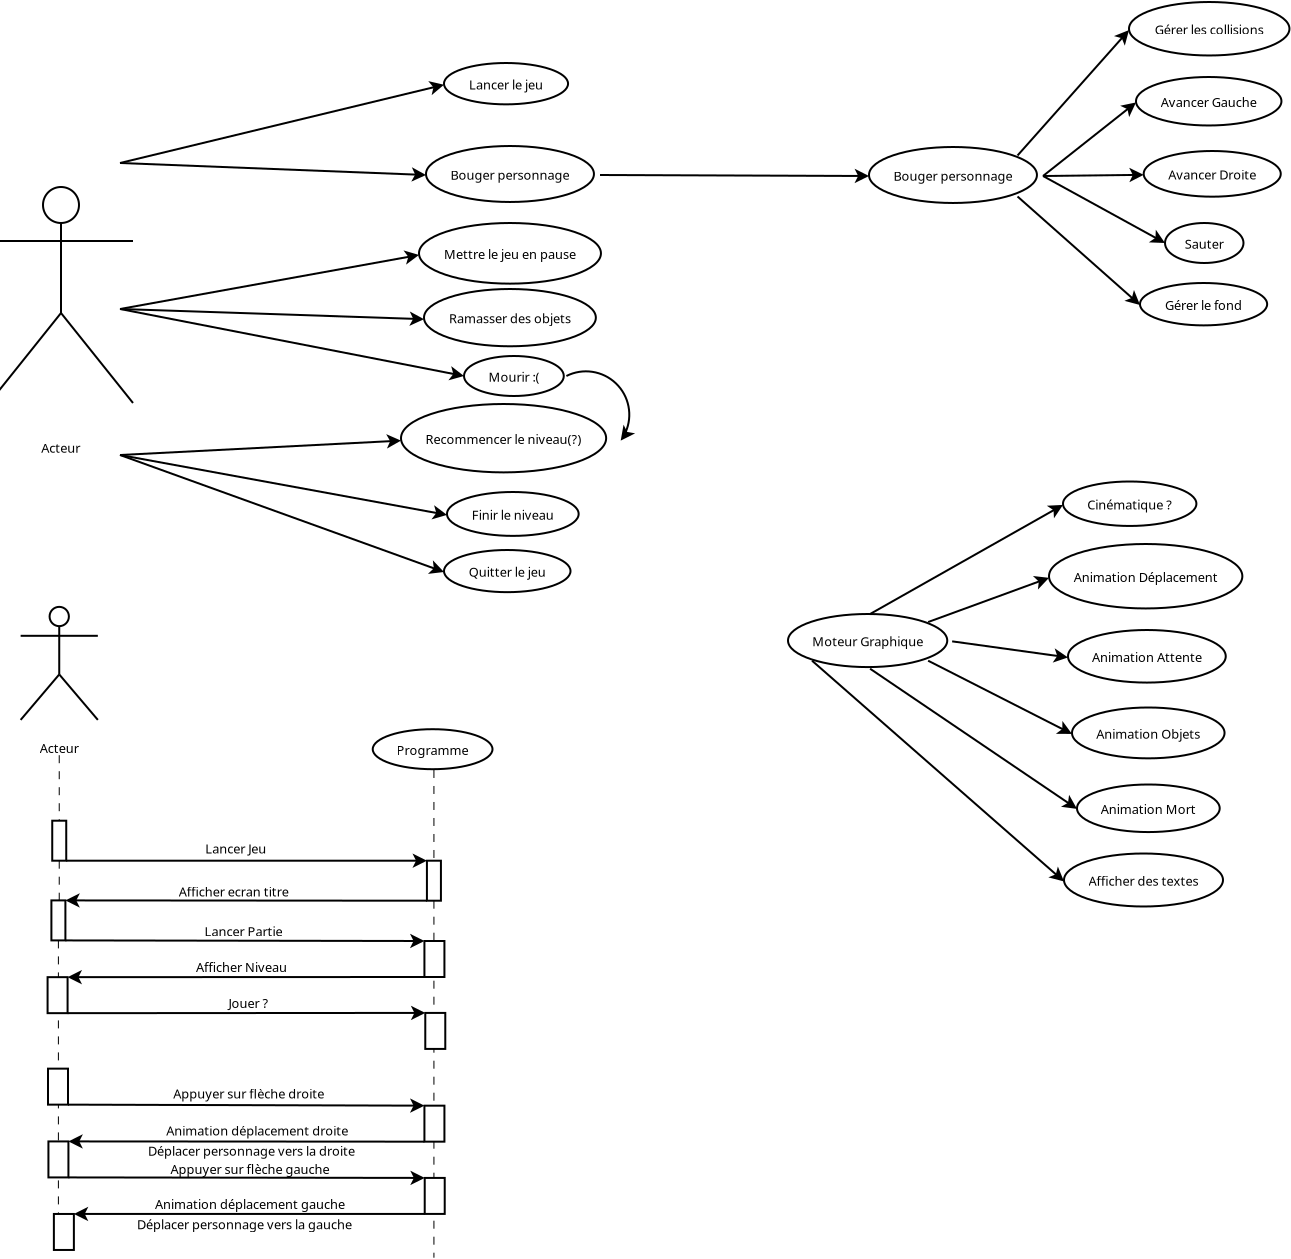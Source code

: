 <?xml version="1.0" encoding="UTF-8"?>
<dia:diagram xmlns:dia="http://www.lysator.liu.se/~alla/dia/">
  <dia:layer name="Arrière-plan" visible="true" active="true">
    <dia:object type="UML - Actor" version="0" id="O0">
      <dia:attribute name="obj_pos">
        <dia:point val="6.85,22.75"/>
      </dia:attribute>
      <dia:attribute name="obj_bb">
        <dia:rectangle val="3.85,15.4;9.85,30.1"/>
      </dia:attribute>
      <dia:attribute name="meta">
        <dia:composite type="dict"/>
      </dia:attribute>
      <dia:attribute name="elem_corner">
        <dia:point val="3.9,15.45"/>
      </dia:attribute>
      <dia:attribute name="elem_width">
        <dia:real val="5.9"/>
      </dia:attribute>
      <dia:attribute name="elem_height">
        <dia:real val="14.6"/>
      </dia:attribute>
      <dia:attribute name="line_width">
        <dia:real val="0.1"/>
      </dia:attribute>
      <dia:attribute name="line_colour">
        <dia:color val="#000000"/>
      </dia:attribute>
      <dia:attribute name="fill_colour">
        <dia:color val="#ffffff"/>
      </dia:attribute>
      <dia:attribute name="text">
        <dia:composite type="text">
          <dia:attribute name="string">
            <dia:string>#Acteur#</dia:string>
          </dia:attribute>
          <dia:attribute name="font">
            <dia:font family="sans" style="0" name="Helvetica"/>
          </dia:attribute>
          <dia:attribute name="height">
            <dia:real val="0.8"/>
          </dia:attribute>
          <dia:attribute name="pos">
            <dia:point val="6.85,29.845"/>
          </dia:attribute>
          <dia:attribute name="color">
            <dia:color val="#000000"/>
          </dia:attribute>
          <dia:attribute name="alignment">
            <dia:enum val="1"/>
          </dia:attribute>
        </dia:composite>
      </dia:attribute>
    </dia:object>
    <dia:object type="Standard - Text" version="1" id="O1">
      <dia:attribute name="obj_pos">
        <dia:point val="22.175,15.4"/>
      </dia:attribute>
      <dia:attribute name="obj_bb">
        <dia:rectangle val="22.175,14.805;22.175,15.55"/>
      </dia:attribute>
      <dia:attribute name="text">
        <dia:composite type="text">
          <dia:attribute name="string">
            <dia:string>##</dia:string>
          </dia:attribute>
          <dia:attribute name="font">
            <dia:font family="sans" style="0" name="Helvetica"/>
          </dia:attribute>
          <dia:attribute name="height">
            <dia:real val="0.8"/>
          </dia:attribute>
          <dia:attribute name="pos">
            <dia:point val="22.175,15.4"/>
          </dia:attribute>
          <dia:attribute name="color">
            <dia:color val="#000000"/>
          </dia:attribute>
          <dia:attribute name="alignment">
            <dia:enum val="0"/>
          </dia:attribute>
        </dia:composite>
      </dia:attribute>
      <dia:attribute name="valign">
        <dia:enum val="3"/>
      </dia:attribute>
    </dia:object>
    <dia:object type="UML - Usecase" version="0" id="O2">
      <dia:attribute name="obj_pos">
        <dia:point val="26,10.45"/>
      </dia:attribute>
      <dia:attribute name="obj_bb">
        <dia:rectangle val="25.95,10.4;32.57,12.673"/>
      </dia:attribute>
      <dia:attribute name="meta">
        <dia:composite type="dict"/>
      </dia:attribute>
      <dia:attribute name="elem_corner">
        <dia:point val="26,10.45"/>
      </dia:attribute>
      <dia:attribute name="elem_width">
        <dia:real val="6.52"/>
      </dia:attribute>
      <dia:attribute name="elem_height">
        <dia:real val="2.173"/>
      </dia:attribute>
      <dia:attribute name="line_width">
        <dia:real val="0.1"/>
      </dia:attribute>
      <dia:attribute name="line_colour">
        <dia:color val="#000000"/>
      </dia:attribute>
      <dia:attribute name="fill_colour">
        <dia:color val="#ffffff"/>
      </dia:attribute>
      <dia:attribute name="text_outside">
        <dia:boolean val="false"/>
      </dia:attribute>
      <dia:attribute name="collaboration">
        <dia:boolean val="false"/>
      </dia:attribute>
      <dia:attribute name="text">
        <dia:composite type="text">
          <dia:attribute name="string">
            <dia:string>#Lancer le jeu#</dia:string>
          </dia:attribute>
          <dia:attribute name="font">
            <dia:font family="sans" style="0" name="Helvetica"/>
          </dia:attribute>
          <dia:attribute name="height">
            <dia:real val="0.8"/>
          </dia:attribute>
          <dia:attribute name="pos">
            <dia:point val="29.26,11.732"/>
          </dia:attribute>
          <dia:attribute name="color">
            <dia:color val="#000000"/>
          </dia:attribute>
          <dia:attribute name="alignment">
            <dia:enum val="1"/>
          </dia:attribute>
        </dia:composite>
      </dia:attribute>
    </dia:object>
    <dia:object type="UML - Usecase" version="0" id="O3">
      <dia:attribute name="obj_pos">
        <dia:point val="25.1,14.6"/>
      </dia:attribute>
      <dia:attribute name="obj_bb">
        <dia:rectangle val="25.05,14.55;33.85,17.55"/>
      </dia:attribute>
      <dia:attribute name="meta">
        <dia:composite type="dict"/>
      </dia:attribute>
      <dia:attribute name="elem_corner">
        <dia:point val="25.1,14.6"/>
      </dia:attribute>
      <dia:attribute name="elem_width">
        <dia:real val="8.7"/>
      </dia:attribute>
      <dia:attribute name="elem_height">
        <dia:real val="2.9"/>
      </dia:attribute>
      <dia:attribute name="line_width">
        <dia:real val="0.1"/>
      </dia:attribute>
      <dia:attribute name="line_colour">
        <dia:color val="#000000"/>
      </dia:attribute>
      <dia:attribute name="fill_colour">
        <dia:color val="#ffffff"/>
      </dia:attribute>
      <dia:attribute name="text_outside">
        <dia:boolean val="false"/>
      </dia:attribute>
      <dia:attribute name="collaboration">
        <dia:boolean val="false"/>
      </dia:attribute>
      <dia:attribute name="text">
        <dia:composite type="text">
          <dia:attribute name="string">
            <dia:string>#Bouger personnage#</dia:string>
          </dia:attribute>
          <dia:attribute name="font">
            <dia:font family="sans" style="0" name="Helvetica"/>
          </dia:attribute>
          <dia:attribute name="height">
            <dia:real val="0.8"/>
          </dia:attribute>
          <dia:attribute name="pos">
            <dia:point val="29.45,16.245"/>
          </dia:attribute>
          <dia:attribute name="color">
            <dia:color val="#000000"/>
          </dia:attribute>
          <dia:attribute name="alignment">
            <dia:enum val="1"/>
          </dia:attribute>
        </dia:composite>
      </dia:attribute>
    </dia:object>
    <dia:object type="UML - Usecase" version="0" id="O4">
      <dia:attribute name="obj_pos">
        <dia:point val="24.75,18.45"/>
      </dia:attribute>
      <dia:attribute name="obj_bb">
        <dia:rectangle val="24.7,18.4;34.383,21.694"/>
      </dia:attribute>
      <dia:attribute name="meta">
        <dia:composite type="dict"/>
      </dia:attribute>
      <dia:attribute name="elem_corner">
        <dia:point val="24.75,18.45"/>
      </dia:attribute>
      <dia:attribute name="elem_width">
        <dia:real val="9.582"/>
      </dia:attribute>
      <dia:attribute name="elem_height">
        <dia:real val="3.194"/>
      </dia:attribute>
      <dia:attribute name="line_width">
        <dia:real val="0.1"/>
      </dia:attribute>
      <dia:attribute name="line_colour">
        <dia:color val="#000000"/>
      </dia:attribute>
      <dia:attribute name="fill_colour">
        <dia:color val="#ffffff"/>
      </dia:attribute>
      <dia:attribute name="text_outside">
        <dia:boolean val="false"/>
      </dia:attribute>
      <dia:attribute name="collaboration">
        <dia:boolean val="false"/>
      </dia:attribute>
      <dia:attribute name="text">
        <dia:composite type="text">
          <dia:attribute name="string">
            <dia:string>#Mettre le jeu en pause#</dia:string>
          </dia:attribute>
          <dia:attribute name="font">
            <dia:font family="sans" style="0" name="Helvetica"/>
          </dia:attribute>
          <dia:attribute name="height">
            <dia:real val="0.8"/>
          </dia:attribute>
          <dia:attribute name="pos">
            <dia:point val="29.541,20.242"/>
          </dia:attribute>
          <dia:attribute name="color">
            <dia:color val="#000000"/>
          </dia:attribute>
          <dia:attribute name="alignment">
            <dia:enum val="1"/>
          </dia:attribute>
        </dia:composite>
      </dia:attribute>
    </dia:object>
    <dia:object type="Standard - Text" version="1" id="O5">
      <dia:attribute name="obj_pos">
        <dia:point val="29.541,20.047"/>
      </dia:attribute>
      <dia:attribute name="obj_bb">
        <dia:rectangle val="29.541,19.452;29.541,20.197"/>
      </dia:attribute>
      <dia:attribute name="text">
        <dia:composite type="text">
          <dia:attribute name="string">
            <dia:string>##</dia:string>
          </dia:attribute>
          <dia:attribute name="font">
            <dia:font family="sans" style="0" name="Helvetica"/>
          </dia:attribute>
          <dia:attribute name="height">
            <dia:real val="0.8"/>
          </dia:attribute>
          <dia:attribute name="pos">
            <dia:point val="29.541,20.047"/>
          </dia:attribute>
          <dia:attribute name="color">
            <dia:color val="#000000"/>
          </dia:attribute>
          <dia:attribute name="alignment">
            <dia:enum val="0"/>
          </dia:attribute>
        </dia:composite>
      </dia:attribute>
      <dia:attribute name="valign">
        <dia:enum val="3"/>
      </dia:attribute>
      <dia:connections>
        <dia:connection handle="0" to="O4" connection="8"/>
      </dia:connections>
    </dia:object>
    <dia:object type="UML - Usecase" version="0" id="O6">
      <dia:attribute name="obj_pos">
        <dia:point val="26,34.8"/>
      </dia:attribute>
      <dia:attribute name="obj_bb">
        <dia:rectangle val="25.95,34.75;32.65,37.05"/>
      </dia:attribute>
      <dia:attribute name="meta">
        <dia:composite type="dict"/>
      </dia:attribute>
      <dia:attribute name="elem_corner">
        <dia:point val="26,34.8"/>
      </dia:attribute>
      <dia:attribute name="elem_width">
        <dia:real val="6.6"/>
      </dia:attribute>
      <dia:attribute name="elem_height">
        <dia:real val="2.2"/>
      </dia:attribute>
      <dia:attribute name="line_width">
        <dia:real val="0.1"/>
      </dia:attribute>
      <dia:attribute name="line_colour">
        <dia:color val="#000000"/>
      </dia:attribute>
      <dia:attribute name="fill_colour">
        <dia:color val="#ffffff"/>
      </dia:attribute>
      <dia:attribute name="text_outside">
        <dia:boolean val="false"/>
      </dia:attribute>
      <dia:attribute name="collaboration">
        <dia:boolean val="false"/>
      </dia:attribute>
      <dia:attribute name="text">
        <dia:composite type="text">
          <dia:attribute name="string">
            <dia:string>#Quitter le jeu#</dia:string>
          </dia:attribute>
          <dia:attribute name="font">
            <dia:font family="sans" style="0" name="Helvetica"/>
          </dia:attribute>
          <dia:attribute name="height">
            <dia:real val="0.8"/>
          </dia:attribute>
          <dia:attribute name="pos">
            <dia:point val="29.3,36.095"/>
          </dia:attribute>
          <dia:attribute name="color">
            <dia:color val="#000000"/>
          </dia:attribute>
          <dia:attribute name="alignment">
            <dia:enum val="1"/>
          </dia:attribute>
        </dia:composite>
      </dia:attribute>
    </dia:object>
    <dia:object type="UML - Usecase" version="0" id="O7">
      <dia:attribute name="obj_pos">
        <dia:point val="25,21.75"/>
      </dia:attribute>
      <dia:attribute name="obj_bb">
        <dia:rectangle val="24.95,21.7;34.105,24.818"/>
      </dia:attribute>
      <dia:attribute name="meta">
        <dia:composite type="dict"/>
      </dia:attribute>
      <dia:attribute name="elem_corner">
        <dia:point val="25,21.75"/>
      </dia:attribute>
      <dia:attribute name="elem_width">
        <dia:real val="9.055"/>
      </dia:attribute>
      <dia:attribute name="elem_height">
        <dia:real val="3.018"/>
      </dia:attribute>
      <dia:attribute name="line_width">
        <dia:real val="0.1"/>
      </dia:attribute>
      <dia:attribute name="line_colour">
        <dia:color val="#000000"/>
      </dia:attribute>
      <dia:attribute name="fill_colour">
        <dia:color val="#ffffff"/>
      </dia:attribute>
      <dia:attribute name="text_outside">
        <dia:boolean val="false"/>
      </dia:attribute>
      <dia:attribute name="collaboration">
        <dia:boolean val="false"/>
      </dia:attribute>
      <dia:attribute name="text">
        <dia:composite type="text">
          <dia:attribute name="string">
            <dia:string>#Ramasser des objets#</dia:string>
          </dia:attribute>
          <dia:attribute name="font">
            <dia:font family="sans" style="0" name="Helvetica"/>
          </dia:attribute>
          <dia:attribute name="height">
            <dia:real val="0.8"/>
          </dia:attribute>
          <dia:attribute name="pos">
            <dia:point val="29.527,23.454"/>
          </dia:attribute>
          <dia:attribute name="color">
            <dia:color val="#000000"/>
          </dia:attribute>
          <dia:attribute name="alignment">
            <dia:enum val="1"/>
          </dia:attribute>
        </dia:composite>
      </dia:attribute>
    </dia:object>
    <dia:object type="UML - Usecase" version="0" id="O8">
      <dia:attribute name="obj_pos">
        <dia:point val="23.85,27.5"/>
      </dia:attribute>
      <dia:attribute name="obj_bb">
        <dia:rectangle val="23.8,27.45;34.885,31.212"/>
      </dia:attribute>
      <dia:attribute name="meta">
        <dia:composite type="dict"/>
      </dia:attribute>
      <dia:attribute name="elem_corner">
        <dia:point val="23.85,27.5"/>
      </dia:attribute>
      <dia:attribute name="elem_width">
        <dia:real val="10.985"/>
      </dia:attribute>
      <dia:attribute name="elem_height">
        <dia:real val="3.662"/>
      </dia:attribute>
      <dia:attribute name="line_width">
        <dia:real val="0.1"/>
      </dia:attribute>
      <dia:attribute name="line_colour">
        <dia:color val="#000000"/>
      </dia:attribute>
      <dia:attribute name="fill_colour">
        <dia:color val="#ffffff"/>
      </dia:attribute>
      <dia:attribute name="text_outside">
        <dia:boolean val="false"/>
      </dia:attribute>
      <dia:attribute name="collaboration">
        <dia:boolean val="false"/>
      </dia:attribute>
      <dia:attribute name="text">
        <dia:composite type="text">
          <dia:attribute name="string">
            <dia:string>#Recommencer le niveau(?)#</dia:string>
          </dia:attribute>
          <dia:attribute name="font">
            <dia:font family="sans" style="0" name="Helvetica"/>
          </dia:attribute>
          <dia:attribute name="height">
            <dia:real val="0.8"/>
          </dia:attribute>
          <dia:attribute name="pos">
            <dia:point val="29.343,29.526"/>
          </dia:attribute>
          <dia:attribute name="color">
            <dia:color val="#000000"/>
          </dia:attribute>
          <dia:attribute name="alignment">
            <dia:enum val="1"/>
          </dia:attribute>
        </dia:composite>
      </dia:attribute>
    </dia:object>
    <dia:object type="Standard - Text" version="1" id="O9">
      <dia:attribute name="obj_pos">
        <dia:point val="29.26,11.537"/>
      </dia:attribute>
      <dia:attribute name="obj_bb">
        <dia:rectangle val="29.26,10.942;29.26,11.687"/>
      </dia:attribute>
      <dia:attribute name="text">
        <dia:composite type="text">
          <dia:attribute name="string">
            <dia:string>##</dia:string>
          </dia:attribute>
          <dia:attribute name="font">
            <dia:font family="sans" style="0" name="Helvetica"/>
          </dia:attribute>
          <dia:attribute name="height">
            <dia:real val="0.8"/>
          </dia:attribute>
          <dia:attribute name="pos">
            <dia:point val="29.26,11.537"/>
          </dia:attribute>
          <dia:attribute name="color">
            <dia:color val="#000000"/>
          </dia:attribute>
          <dia:attribute name="alignment">
            <dia:enum val="0"/>
          </dia:attribute>
        </dia:composite>
      </dia:attribute>
      <dia:attribute name="valign">
        <dia:enum val="3"/>
      </dia:attribute>
      <dia:connections>
        <dia:connection handle="0" to="O2" connection="8"/>
      </dia:connections>
    </dia:object>
    <dia:object type="Standard - Line" version="0" id="O10">
      <dia:attribute name="obj_pos">
        <dia:point val="9.8,15.45"/>
      </dia:attribute>
      <dia:attribute name="obj_bb">
        <dia:rectangle val="9.74,11.329;26.109,15.51"/>
      </dia:attribute>
      <dia:attribute name="conn_endpoints">
        <dia:point val="9.8,15.45"/>
        <dia:point val="26,11.537"/>
      </dia:attribute>
      <dia:attribute name="numcp">
        <dia:int val="1"/>
      </dia:attribute>
      <dia:attribute name="end_arrow">
        <dia:enum val="22"/>
      </dia:attribute>
      <dia:attribute name="end_arrow_length">
        <dia:real val="0.5"/>
      </dia:attribute>
      <dia:attribute name="end_arrow_width">
        <dia:real val="0.5"/>
      </dia:attribute>
      <dia:connections>
        <dia:connection handle="0" to="O0" connection="2"/>
        <dia:connection handle="1" to="O2" connection="3"/>
      </dia:connections>
    </dia:object>
    <dia:object type="Standard - Line" version="0" id="O11">
      <dia:attribute name="obj_pos">
        <dia:point val="9.8,15.45"/>
      </dia:attribute>
      <dia:attribute name="obj_bb">
        <dia:rectangle val="9.748,15.398;25.212,16.388"/>
      </dia:attribute>
      <dia:attribute name="conn_endpoints">
        <dia:point val="9.8,15.45"/>
        <dia:point val="25.1,16.05"/>
      </dia:attribute>
      <dia:attribute name="numcp">
        <dia:int val="1"/>
      </dia:attribute>
      <dia:attribute name="end_arrow">
        <dia:enum val="22"/>
      </dia:attribute>
      <dia:attribute name="end_arrow_length">
        <dia:real val="0.5"/>
      </dia:attribute>
      <dia:attribute name="end_arrow_width">
        <dia:real val="0.5"/>
      </dia:attribute>
      <dia:connections>
        <dia:connection handle="0" to="O0" connection="2"/>
        <dia:connection handle="1" to="O3" connection="3"/>
      </dia:connections>
    </dia:object>
    <dia:object type="Standard - Line" version="0" id="O12">
      <dia:attribute name="obj_pos">
        <dia:point val="9.8,22.75"/>
      </dia:attribute>
      <dia:attribute name="obj_bb">
        <dia:rectangle val="9.742,19.8;24.86,22.808"/>
      </dia:attribute>
      <dia:attribute name="conn_endpoints">
        <dia:point val="9.8,22.75"/>
        <dia:point val="24.75,20.047"/>
      </dia:attribute>
      <dia:attribute name="numcp">
        <dia:int val="1"/>
      </dia:attribute>
      <dia:attribute name="end_arrow">
        <dia:enum val="22"/>
      </dia:attribute>
      <dia:attribute name="end_arrow_length">
        <dia:real val="0.5"/>
      </dia:attribute>
      <dia:attribute name="end_arrow_width">
        <dia:real val="0.5"/>
      </dia:attribute>
      <dia:connections>
        <dia:connection handle="0" to="O0" connection="4"/>
        <dia:connection handle="1" to="O4" connection="3"/>
      </dia:connections>
    </dia:object>
    <dia:object type="Standard - Line" version="0" id="O13">
      <dia:attribute name="obj_pos">
        <dia:point val="9.8,22.75"/>
      </dia:attribute>
      <dia:attribute name="obj_bb">
        <dia:rectangle val="9.748,22.698;25.112,23.6"/>
      </dia:attribute>
      <dia:attribute name="conn_endpoints">
        <dia:point val="9.8,22.75"/>
        <dia:point val="25,23.259"/>
      </dia:attribute>
      <dia:attribute name="numcp">
        <dia:int val="1"/>
      </dia:attribute>
      <dia:attribute name="end_arrow">
        <dia:enum val="22"/>
      </dia:attribute>
      <dia:attribute name="end_arrow_length">
        <dia:real val="0.5"/>
      </dia:attribute>
      <dia:attribute name="end_arrow_width">
        <dia:real val="0.5"/>
      </dia:attribute>
      <dia:connections>
        <dia:connection handle="0" to="O0" connection="4"/>
        <dia:connection handle="1" to="O7" connection="3"/>
      </dia:connections>
    </dia:object>
    <dia:object type="Standard - Line" version="0" id="O14">
      <dia:attribute name="obj_pos">
        <dia:point val="9.8,30.05"/>
      </dia:attribute>
      <dia:attribute name="obj_bb">
        <dia:rectangle val="9.748,29.001;23.962,30.102"/>
      </dia:attribute>
      <dia:attribute name="conn_endpoints">
        <dia:point val="9.8,30.05"/>
        <dia:point val="23.85,29.331"/>
      </dia:attribute>
      <dia:attribute name="numcp">
        <dia:int val="1"/>
      </dia:attribute>
      <dia:attribute name="end_arrow">
        <dia:enum val="22"/>
      </dia:attribute>
      <dia:attribute name="end_arrow_length">
        <dia:real val="0.5"/>
      </dia:attribute>
      <dia:attribute name="end_arrow_width">
        <dia:real val="0.5"/>
      </dia:attribute>
      <dia:connections>
        <dia:connection handle="0" to="O0" connection="7"/>
        <dia:connection handle="1" to="O8" connection="3"/>
      </dia:connections>
    </dia:object>
    <dia:object type="Standard - Line" version="0" id="O15">
      <dia:attribute name="obj_pos">
        <dia:point val="9.8,30.05"/>
      </dia:attribute>
      <dia:attribute name="obj_bb">
        <dia:rectangle val="9.736,29.986;26.105,36.036"/>
      </dia:attribute>
      <dia:attribute name="conn_endpoints">
        <dia:point val="9.8,30.05"/>
        <dia:point val="26,35.9"/>
      </dia:attribute>
      <dia:attribute name="numcp">
        <dia:int val="1"/>
      </dia:attribute>
      <dia:attribute name="end_arrow">
        <dia:enum val="22"/>
      </dia:attribute>
      <dia:attribute name="end_arrow_length">
        <dia:real val="0.5"/>
      </dia:attribute>
      <dia:attribute name="end_arrow_width">
        <dia:real val="0.5"/>
      </dia:attribute>
      <dia:connections>
        <dia:connection handle="0" to="O0" connection="7"/>
        <dia:connection handle="1" to="O6" connection="3"/>
      </dia:connections>
    </dia:object>
    <dia:object type="UML - Usecase" version="0" id="O16">
      <dia:attribute name="obj_pos">
        <dia:point val="47.25,14.65"/>
      </dia:attribute>
      <dia:attribute name="obj_bb">
        <dia:rectangle val="47.2,14.6;56,17.6"/>
      </dia:attribute>
      <dia:attribute name="meta">
        <dia:composite type="dict"/>
      </dia:attribute>
      <dia:attribute name="elem_corner">
        <dia:point val="47.25,14.65"/>
      </dia:attribute>
      <dia:attribute name="elem_width">
        <dia:real val="8.7"/>
      </dia:attribute>
      <dia:attribute name="elem_height">
        <dia:real val="2.9"/>
      </dia:attribute>
      <dia:attribute name="line_width">
        <dia:real val="0.1"/>
      </dia:attribute>
      <dia:attribute name="line_colour">
        <dia:color val="#000000"/>
      </dia:attribute>
      <dia:attribute name="fill_colour">
        <dia:color val="#ffffff"/>
      </dia:attribute>
      <dia:attribute name="text_outside">
        <dia:boolean val="false"/>
      </dia:attribute>
      <dia:attribute name="collaboration">
        <dia:boolean val="false"/>
      </dia:attribute>
      <dia:attribute name="text">
        <dia:composite type="text">
          <dia:attribute name="string">
            <dia:string>#Bouger personnage#</dia:string>
          </dia:attribute>
          <dia:attribute name="font">
            <dia:font family="sans" style="0" name="Helvetica"/>
          </dia:attribute>
          <dia:attribute name="height">
            <dia:real val="0.8"/>
          </dia:attribute>
          <dia:attribute name="pos">
            <dia:point val="51.6,16.295"/>
          </dia:attribute>
          <dia:attribute name="color">
            <dia:color val="#000000"/>
          </dia:attribute>
          <dia:attribute name="alignment">
            <dia:enum val="1"/>
          </dia:attribute>
        </dia:composite>
      </dia:attribute>
    </dia:object>
    <dia:object type="UML - Usecase" version="0" id="O17">
      <dia:attribute name="obj_pos">
        <dia:point val="60.25,7.4"/>
      </dia:attribute>
      <dia:attribute name="obj_bb">
        <dia:rectangle val="60.2,7.35;68.722,10.258"/>
      </dia:attribute>
      <dia:attribute name="meta">
        <dia:composite type="dict"/>
      </dia:attribute>
      <dia:attribute name="elem_corner">
        <dia:point val="60.25,7.4"/>
      </dia:attribute>
      <dia:attribute name="elem_width">
        <dia:real val="8.422"/>
      </dia:attribute>
      <dia:attribute name="elem_height">
        <dia:real val="2.808"/>
      </dia:attribute>
      <dia:attribute name="line_width">
        <dia:real val="0.1"/>
      </dia:attribute>
      <dia:attribute name="line_colour">
        <dia:color val="#000000"/>
      </dia:attribute>
      <dia:attribute name="fill_colour">
        <dia:color val="#ffffff"/>
      </dia:attribute>
      <dia:attribute name="text_outside">
        <dia:boolean val="false"/>
      </dia:attribute>
      <dia:attribute name="collaboration">
        <dia:boolean val="false"/>
      </dia:attribute>
      <dia:attribute name="text">
        <dia:composite type="text">
          <dia:attribute name="string">
            <dia:string>#Gérer les collisions#</dia:string>
          </dia:attribute>
          <dia:attribute name="font">
            <dia:font family="sans" style="0" name="Helvetica"/>
          </dia:attribute>
          <dia:attribute name="height">
            <dia:real val="0.8"/>
          </dia:attribute>
          <dia:attribute name="pos">
            <dia:point val="64.461,8.999"/>
          </dia:attribute>
          <dia:attribute name="color">
            <dia:color val="#000000"/>
          </dia:attribute>
          <dia:attribute name="alignment">
            <dia:enum val="1"/>
          </dia:attribute>
        </dia:composite>
      </dia:attribute>
    </dia:object>
    <dia:object type="UML - Usecase" version="0" id="O18">
      <dia:attribute name="obj_pos">
        <dia:point val="60.6,11.15"/>
      </dia:attribute>
      <dia:attribute name="obj_bb">
        <dia:rectangle val="60.55,11.1;68.285,13.745"/>
      </dia:attribute>
      <dia:attribute name="meta">
        <dia:composite type="dict"/>
      </dia:attribute>
      <dia:attribute name="elem_corner">
        <dia:point val="60.6,11.15"/>
      </dia:attribute>
      <dia:attribute name="elem_width">
        <dia:real val="7.635"/>
      </dia:attribute>
      <dia:attribute name="elem_height">
        <dia:real val="2.545"/>
      </dia:attribute>
      <dia:attribute name="line_width">
        <dia:real val="0.1"/>
      </dia:attribute>
      <dia:attribute name="line_colour">
        <dia:color val="#000000"/>
      </dia:attribute>
      <dia:attribute name="fill_colour">
        <dia:color val="#ffffff"/>
      </dia:attribute>
      <dia:attribute name="text_outside">
        <dia:boolean val="false"/>
      </dia:attribute>
      <dia:attribute name="collaboration">
        <dia:boolean val="false"/>
      </dia:attribute>
      <dia:attribute name="text">
        <dia:composite type="text">
          <dia:attribute name="string">
            <dia:string>#Avancer Gauche#</dia:string>
          </dia:attribute>
          <dia:attribute name="font">
            <dia:font family="sans" style="0" name="Helvetica"/>
          </dia:attribute>
          <dia:attribute name="height">
            <dia:real val="0.8"/>
          </dia:attribute>
          <dia:attribute name="pos">
            <dia:point val="64.418,12.617"/>
          </dia:attribute>
          <dia:attribute name="color">
            <dia:color val="#000000"/>
          </dia:attribute>
          <dia:attribute name="alignment">
            <dia:enum val="1"/>
          </dia:attribute>
        </dia:composite>
      </dia:attribute>
    </dia:object>
    <dia:object type="UML - Usecase" version="0" id="O19">
      <dia:attribute name="obj_pos">
        <dia:point val="60.985,14.85"/>
      </dia:attribute>
      <dia:attribute name="obj_bb">
        <dia:rectangle val="60.935,14.8;68.18,17.282"/>
      </dia:attribute>
      <dia:attribute name="meta">
        <dia:composite type="dict"/>
      </dia:attribute>
      <dia:attribute name="elem_corner">
        <dia:point val="60.985,14.85"/>
      </dia:attribute>
      <dia:attribute name="elem_width">
        <dia:real val="7.145"/>
      </dia:attribute>
      <dia:attribute name="elem_height">
        <dia:real val="2.382"/>
      </dia:attribute>
      <dia:attribute name="line_width">
        <dia:real val="0.1"/>
      </dia:attribute>
      <dia:attribute name="line_colour">
        <dia:color val="#000000"/>
      </dia:attribute>
      <dia:attribute name="fill_colour">
        <dia:color val="#ffffff"/>
      </dia:attribute>
      <dia:attribute name="text_outside">
        <dia:boolean val="false"/>
      </dia:attribute>
      <dia:attribute name="collaboration">
        <dia:boolean val="false"/>
      </dia:attribute>
      <dia:attribute name="text">
        <dia:composite type="text">
          <dia:attribute name="string">
            <dia:string>#Avancer Droite#</dia:string>
          </dia:attribute>
          <dia:attribute name="font">
            <dia:font family="sans" style="0" name="Helvetica"/>
          </dia:attribute>
          <dia:attribute name="height">
            <dia:real val="0.8"/>
          </dia:attribute>
          <dia:attribute name="pos">
            <dia:point val="64.558,16.236"/>
          </dia:attribute>
          <dia:attribute name="color">
            <dia:color val="#000000"/>
          </dia:attribute>
          <dia:attribute name="alignment">
            <dia:enum val="1"/>
          </dia:attribute>
        </dia:composite>
      </dia:attribute>
    </dia:object>
    <dia:object type="Standard - Text" version="1" id="O20">
      <dia:attribute name="obj_pos">
        <dia:point val="64.558,16.041"/>
      </dia:attribute>
      <dia:attribute name="obj_bb">
        <dia:rectangle val="64.558,15.446;64.558,16.191"/>
      </dia:attribute>
      <dia:attribute name="text">
        <dia:composite type="text">
          <dia:attribute name="string">
            <dia:string>##</dia:string>
          </dia:attribute>
          <dia:attribute name="font">
            <dia:font family="sans" style="0" name="Helvetica"/>
          </dia:attribute>
          <dia:attribute name="height">
            <dia:real val="0.8"/>
          </dia:attribute>
          <dia:attribute name="pos">
            <dia:point val="64.558,16.041"/>
          </dia:attribute>
          <dia:attribute name="color">
            <dia:color val="#000000"/>
          </dia:attribute>
          <dia:attribute name="alignment">
            <dia:enum val="0"/>
          </dia:attribute>
        </dia:composite>
      </dia:attribute>
      <dia:attribute name="valign">
        <dia:enum val="3"/>
      </dia:attribute>
      <dia:connections>
        <dia:connection handle="0" to="O19" connection="8"/>
      </dia:connections>
    </dia:object>
    <dia:object type="UML - Usecase" version="0" id="O21">
      <dia:attribute name="obj_pos">
        <dia:point val="62.05,18.45"/>
      </dia:attribute>
      <dia:attribute name="obj_bb">
        <dia:rectangle val="62,18.4;66.325,20.5"/>
      </dia:attribute>
      <dia:attribute name="meta">
        <dia:composite type="dict"/>
      </dia:attribute>
      <dia:attribute name="elem_corner">
        <dia:point val="62.05,18.45"/>
      </dia:attribute>
      <dia:attribute name="elem_width">
        <dia:real val="4.225"/>
      </dia:attribute>
      <dia:attribute name="elem_height">
        <dia:real val="2"/>
      </dia:attribute>
      <dia:attribute name="line_width">
        <dia:real val="0.1"/>
      </dia:attribute>
      <dia:attribute name="line_colour">
        <dia:color val="#000000"/>
      </dia:attribute>
      <dia:attribute name="fill_colour">
        <dia:color val="#ffffff"/>
      </dia:attribute>
      <dia:attribute name="text_outside">
        <dia:boolean val="false"/>
      </dia:attribute>
      <dia:attribute name="collaboration">
        <dia:boolean val="false"/>
      </dia:attribute>
      <dia:attribute name="text">
        <dia:composite type="text">
          <dia:attribute name="string">
            <dia:string>#Sauter#</dia:string>
          </dia:attribute>
          <dia:attribute name="font">
            <dia:font family="sans" style="0" name="Helvetica"/>
          </dia:attribute>
          <dia:attribute name="height">
            <dia:real val="0.8"/>
          </dia:attribute>
          <dia:attribute name="pos">
            <dia:point val="64.162,19.645"/>
          </dia:attribute>
          <dia:attribute name="color">
            <dia:color val="#000000"/>
          </dia:attribute>
          <dia:attribute name="alignment">
            <dia:enum val="1"/>
          </dia:attribute>
        </dia:composite>
      </dia:attribute>
    </dia:object>
    <dia:object type="UML - Usecase" version="0" id="O22">
      <dia:attribute name="obj_pos">
        <dia:point val="60.8,21.45"/>
      </dia:attribute>
      <dia:attribute name="obj_bb">
        <dia:rectangle val="60.75,21.4;67.453,23.701"/>
      </dia:attribute>
      <dia:attribute name="meta">
        <dia:composite type="dict"/>
      </dia:attribute>
      <dia:attribute name="elem_corner">
        <dia:point val="60.8,21.45"/>
      </dia:attribute>
      <dia:attribute name="elem_width">
        <dia:real val="6.603"/>
      </dia:attribute>
      <dia:attribute name="elem_height">
        <dia:real val="2.201"/>
      </dia:attribute>
      <dia:attribute name="line_width">
        <dia:real val="0.1"/>
      </dia:attribute>
      <dia:attribute name="line_colour">
        <dia:color val="#000000"/>
      </dia:attribute>
      <dia:attribute name="fill_colour">
        <dia:color val="#ffffff"/>
      </dia:attribute>
      <dia:attribute name="text_outside">
        <dia:boolean val="false"/>
      </dia:attribute>
      <dia:attribute name="collaboration">
        <dia:boolean val="false"/>
      </dia:attribute>
      <dia:attribute name="text">
        <dia:composite type="text">
          <dia:attribute name="string">
            <dia:string>#Gérer le fond#</dia:string>
          </dia:attribute>
          <dia:attribute name="font">
            <dia:font family="sans" style="0" name="Helvetica"/>
          </dia:attribute>
          <dia:attribute name="height">
            <dia:real val="0.8"/>
          </dia:attribute>
          <dia:attribute name="pos">
            <dia:point val="64.101,22.745"/>
          </dia:attribute>
          <dia:attribute name="color">
            <dia:color val="#000000"/>
          </dia:attribute>
          <dia:attribute name="alignment">
            <dia:enum val="1"/>
          </dia:attribute>
        </dia:composite>
      </dia:attribute>
    </dia:object>
    <dia:object type="UML - Usecase" version="0" id="O23">
      <dia:attribute name="obj_pos">
        <dia:point val="27,25.1"/>
      </dia:attribute>
      <dia:attribute name="obj_bb">
        <dia:rectangle val="26.95,25.05;32.17,27.15"/>
      </dia:attribute>
      <dia:attribute name="meta">
        <dia:composite type="dict"/>
      </dia:attribute>
      <dia:attribute name="elem_corner">
        <dia:point val="27,25.1"/>
      </dia:attribute>
      <dia:attribute name="elem_width">
        <dia:real val="5.12"/>
      </dia:attribute>
      <dia:attribute name="elem_height">
        <dia:real val="2"/>
      </dia:attribute>
      <dia:attribute name="line_width">
        <dia:real val="0.1"/>
      </dia:attribute>
      <dia:attribute name="line_colour">
        <dia:color val="#000000"/>
      </dia:attribute>
      <dia:attribute name="fill_colour">
        <dia:color val="#ffffff"/>
      </dia:attribute>
      <dia:attribute name="text_outside">
        <dia:boolean val="false"/>
      </dia:attribute>
      <dia:attribute name="collaboration">
        <dia:boolean val="false"/>
      </dia:attribute>
      <dia:attribute name="text">
        <dia:composite type="text">
          <dia:attribute name="string">
            <dia:string>#Mourir :(#</dia:string>
          </dia:attribute>
          <dia:attribute name="font">
            <dia:font family="sans" style="0" name="Helvetica"/>
          </dia:attribute>
          <dia:attribute name="height">
            <dia:real val="0.8"/>
          </dia:attribute>
          <dia:attribute name="pos">
            <dia:point val="29.56,26.295"/>
          </dia:attribute>
          <dia:attribute name="color">
            <dia:color val="#000000"/>
          </dia:attribute>
          <dia:attribute name="alignment">
            <dia:enum val="1"/>
          </dia:attribute>
        </dia:composite>
      </dia:attribute>
    </dia:object>
    <dia:object type="Standard - Line" version="0" id="O24">
      <dia:attribute name="obj_pos">
        <dia:point val="9.8,22.75"/>
      </dia:attribute>
      <dia:attribute name="obj_bb">
        <dia:rectangle val="9.741,22.691;27.11,26.338"/>
      </dia:attribute>
      <dia:attribute name="conn_endpoints">
        <dia:point val="9.8,22.75"/>
        <dia:point val="27,26.1"/>
      </dia:attribute>
      <dia:attribute name="numcp">
        <dia:int val="1"/>
      </dia:attribute>
      <dia:attribute name="end_arrow">
        <dia:enum val="22"/>
      </dia:attribute>
      <dia:attribute name="end_arrow_length">
        <dia:real val="0.5"/>
      </dia:attribute>
      <dia:attribute name="end_arrow_width">
        <dia:real val="0.5"/>
      </dia:attribute>
      <dia:connections>
        <dia:connection handle="0" to="O0" connection="4"/>
        <dia:connection handle="1" to="O23" connection="3"/>
      </dia:connections>
    </dia:object>
    <dia:object type="Standard - Text" version="1" id="O25">
      <dia:attribute name="obj_pos">
        <dia:point val="29.56,26.1"/>
      </dia:attribute>
      <dia:attribute name="obj_bb">
        <dia:rectangle val="29.56,25.505;29.56,26.25"/>
      </dia:attribute>
      <dia:attribute name="text">
        <dia:composite type="text">
          <dia:attribute name="string">
            <dia:string>##</dia:string>
          </dia:attribute>
          <dia:attribute name="font">
            <dia:font family="sans" style="0" name="Helvetica"/>
          </dia:attribute>
          <dia:attribute name="height">
            <dia:real val="0.8"/>
          </dia:attribute>
          <dia:attribute name="pos">
            <dia:point val="29.56,26.1"/>
          </dia:attribute>
          <dia:attribute name="color">
            <dia:color val="#000000"/>
          </dia:attribute>
          <dia:attribute name="alignment">
            <dia:enum val="0"/>
          </dia:attribute>
        </dia:composite>
      </dia:attribute>
      <dia:attribute name="valign">
        <dia:enum val="3"/>
      </dia:attribute>
      <dia:connections>
        <dia:connection handle="0" to="O23" connection="8"/>
      </dia:connections>
    </dia:object>
    <dia:object type="Standard - Text" version="1" id="O26">
      <dia:attribute name="obj_pos">
        <dia:point val="29.56,26.1"/>
      </dia:attribute>
      <dia:attribute name="obj_bb">
        <dia:rectangle val="29.56,25.505;29.56,26.25"/>
      </dia:attribute>
      <dia:attribute name="text">
        <dia:composite type="text">
          <dia:attribute name="string">
            <dia:string>##</dia:string>
          </dia:attribute>
          <dia:attribute name="font">
            <dia:font family="sans" style="0" name="Helvetica"/>
          </dia:attribute>
          <dia:attribute name="height">
            <dia:real val="0.8"/>
          </dia:attribute>
          <dia:attribute name="pos">
            <dia:point val="29.56,26.1"/>
          </dia:attribute>
          <dia:attribute name="color">
            <dia:color val="#000000"/>
          </dia:attribute>
          <dia:attribute name="alignment">
            <dia:enum val="0"/>
          </dia:attribute>
        </dia:composite>
      </dia:attribute>
      <dia:attribute name="valign">
        <dia:enum val="3"/>
      </dia:attribute>
      <dia:connections>
        <dia:connection handle="0" to="O23" connection="8"/>
      </dia:connections>
    </dia:object>
    <dia:object type="UML - Usecase" version="0" id="O27">
      <dia:attribute name="obj_pos">
        <dia:point val="26.15,31.9"/>
      </dia:attribute>
      <dia:attribute name="obj_bb">
        <dia:rectangle val="26.1,31.85;33.075,34.242"/>
      </dia:attribute>
      <dia:attribute name="meta">
        <dia:composite type="dict"/>
      </dia:attribute>
      <dia:attribute name="elem_corner">
        <dia:point val="26.15,31.9"/>
      </dia:attribute>
      <dia:attribute name="elem_width">
        <dia:real val="6.875"/>
      </dia:attribute>
      <dia:attribute name="elem_height">
        <dia:real val="2.292"/>
      </dia:attribute>
      <dia:attribute name="line_width">
        <dia:real val="0.1"/>
      </dia:attribute>
      <dia:attribute name="line_colour">
        <dia:color val="#000000"/>
      </dia:attribute>
      <dia:attribute name="fill_colour">
        <dia:color val="#ffffff"/>
      </dia:attribute>
      <dia:attribute name="text_outside">
        <dia:boolean val="false"/>
      </dia:attribute>
      <dia:attribute name="collaboration">
        <dia:boolean val="false"/>
      </dia:attribute>
      <dia:attribute name="text">
        <dia:composite type="text">
          <dia:attribute name="string">
            <dia:string>#Finir le niveau#</dia:string>
          </dia:attribute>
          <dia:attribute name="font">
            <dia:font family="sans" style="0" name="Helvetica"/>
          </dia:attribute>
          <dia:attribute name="height">
            <dia:real val="0.8"/>
          </dia:attribute>
          <dia:attribute name="pos">
            <dia:point val="29.587,33.241"/>
          </dia:attribute>
          <dia:attribute name="color">
            <dia:color val="#000000"/>
          </dia:attribute>
          <dia:attribute name="alignment">
            <dia:enum val="1"/>
          </dia:attribute>
        </dia:composite>
      </dia:attribute>
    </dia:object>
    <dia:object type="Standard - Line" version="0" id="O28">
      <dia:attribute name="obj_pos">
        <dia:point val="9.8,30.05"/>
      </dia:attribute>
      <dia:attribute name="obj_bb">
        <dia:rectangle val="9.742,29.992;26.26,33.291"/>
      </dia:attribute>
      <dia:attribute name="conn_endpoints">
        <dia:point val="9.8,30.05"/>
        <dia:point val="26.15,33.046"/>
      </dia:attribute>
      <dia:attribute name="numcp">
        <dia:int val="1"/>
      </dia:attribute>
      <dia:attribute name="end_arrow">
        <dia:enum val="22"/>
      </dia:attribute>
      <dia:attribute name="end_arrow_length">
        <dia:real val="0.5"/>
      </dia:attribute>
      <dia:attribute name="end_arrow_width">
        <dia:real val="0.5"/>
      </dia:attribute>
      <dia:connections>
        <dia:connection handle="0" to="O0" connection="7"/>
        <dia:connection handle="1" to="O27" connection="3"/>
      </dia:connections>
    </dia:object>
    <dia:object type="Standard - Line" version="0" id="O29">
      <dia:attribute name="obj_pos">
        <dia:point val="54.676,15.075"/>
      </dia:attribute>
      <dia:attribute name="obj_bb">
        <dia:rectangle val="54.605,8.72;60.324,15.145"/>
      </dia:attribute>
      <dia:attribute name="conn_endpoints">
        <dia:point val="54.676,15.075"/>
        <dia:point val="60.25,8.804"/>
      </dia:attribute>
      <dia:attribute name="numcp">
        <dia:int val="1"/>
      </dia:attribute>
      <dia:attribute name="end_arrow">
        <dia:enum val="22"/>
      </dia:attribute>
      <dia:attribute name="end_arrow_length">
        <dia:real val="0.5"/>
      </dia:attribute>
      <dia:attribute name="end_arrow_width">
        <dia:real val="0.5"/>
      </dia:attribute>
      <dia:connections>
        <dia:connection handle="0" to="O16" connection="2"/>
        <dia:connection handle="1" to="O17" connection="3"/>
      </dia:connections>
    </dia:object>
    <dia:object type="Standard - Line" version="0" id="O30">
      <dia:attribute name="obj_pos">
        <dia:point val="55.95,16.1"/>
      </dia:attribute>
      <dia:attribute name="obj_bb">
        <dia:rectangle val="55.88,12.352;60.688,16.17"/>
      </dia:attribute>
      <dia:attribute name="conn_endpoints">
        <dia:point val="55.95,16.1"/>
        <dia:point val="60.6,12.422"/>
      </dia:attribute>
      <dia:attribute name="numcp">
        <dia:int val="1"/>
      </dia:attribute>
      <dia:attribute name="end_arrow">
        <dia:enum val="22"/>
      </dia:attribute>
      <dia:attribute name="end_arrow_length">
        <dia:real val="0.5"/>
      </dia:attribute>
      <dia:attribute name="end_arrow_width">
        <dia:real val="0.5"/>
      </dia:attribute>
      <dia:connections>
        <dia:connection handle="0" to="O16" connection="4"/>
        <dia:connection handle="1" to="O18" connection="3"/>
      </dia:connections>
    </dia:object>
    <dia:object type="Standard - Line" version="0" id="O31">
      <dia:attribute name="obj_pos">
        <dia:point val="55.95,16.1"/>
      </dia:attribute>
      <dia:attribute name="obj_bb">
        <dia:rectangle val="55.899,15.686;61.097,16.41"/>
      </dia:attribute>
      <dia:attribute name="conn_endpoints">
        <dia:point val="55.95,16.1"/>
        <dia:point val="60.985,16.041"/>
      </dia:attribute>
      <dia:attribute name="numcp">
        <dia:int val="1"/>
      </dia:attribute>
      <dia:attribute name="end_arrow">
        <dia:enum val="22"/>
      </dia:attribute>
      <dia:attribute name="end_arrow_length">
        <dia:real val="0.5"/>
      </dia:attribute>
      <dia:attribute name="end_arrow_width">
        <dia:real val="0.5"/>
      </dia:attribute>
      <dia:connections>
        <dia:connection handle="0" to="O16" connection="4"/>
        <dia:connection handle="1" to="O19" connection="3"/>
      </dia:connections>
    </dia:object>
    <dia:object type="Standard - Line" version="0" id="O32">
      <dia:attribute name="obj_pos">
        <dia:point val="55.95,16.1"/>
      </dia:attribute>
      <dia:attribute name="obj_bb">
        <dia:rectangle val="55.882,16.032;62.148,19.52"/>
      </dia:attribute>
      <dia:attribute name="conn_endpoints">
        <dia:point val="55.95,16.1"/>
        <dia:point val="62.05,19.45"/>
      </dia:attribute>
      <dia:attribute name="numcp">
        <dia:int val="1"/>
      </dia:attribute>
      <dia:attribute name="end_arrow">
        <dia:enum val="22"/>
      </dia:attribute>
      <dia:attribute name="end_arrow_length">
        <dia:real val="0.5"/>
      </dia:attribute>
      <dia:attribute name="end_arrow_width">
        <dia:real val="0.5"/>
      </dia:attribute>
      <dia:connections>
        <dia:connection handle="0" to="O16" connection="4"/>
        <dia:connection handle="1" to="O21" connection="3"/>
      </dia:connections>
    </dia:object>
    <dia:object type="Standard - Line" version="0" id="O33">
      <dia:attribute name="obj_pos">
        <dia:point val="54.676,17.125"/>
      </dia:attribute>
      <dia:attribute name="obj_bb">
        <dia:rectangle val="54.605,17.055;60.884,22.625"/>
      </dia:attribute>
      <dia:attribute name="conn_endpoints">
        <dia:point val="54.676,17.125"/>
        <dia:point val="60.8,22.55"/>
      </dia:attribute>
      <dia:attribute name="numcp">
        <dia:int val="1"/>
      </dia:attribute>
      <dia:attribute name="end_arrow">
        <dia:enum val="22"/>
      </dia:attribute>
      <dia:attribute name="end_arrow_length">
        <dia:real val="0.5"/>
      </dia:attribute>
      <dia:attribute name="end_arrow_width">
        <dia:real val="0.5"/>
      </dia:attribute>
      <dia:connections>
        <dia:connection handle="0" to="O16" connection="7"/>
        <dia:connection handle="1" to="O22" connection="3"/>
      </dia:connections>
    </dia:object>
    <dia:object type="UML - Usecase" version="0" id="O34">
      <dia:attribute name="obj_pos">
        <dia:point val="43.2,38"/>
      </dia:attribute>
      <dia:attribute name="obj_bb">
        <dia:rectangle val="43.15,37.95;51.458,40.786"/>
      </dia:attribute>
      <dia:attribute name="meta">
        <dia:composite type="dict"/>
      </dia:attribute>
      <dia:attribute name="elem_corner">
        <dia:point val="43.2,38"/>
      </dia:attribute>
      <dia:attribute name="elem_width">
        <dia:real val="8.207"/>
      </dia:attribute>
      <dia:attribute name="elem_height">
        <dia:real val="2.736"/>
      </dia:attribute>
      <dia:attribute name="line_width">
        <dia:real val="0.1"/>
      </dia:attribute>
      <dia:attribute name="line_colour">
        <dia:color val="#000000"/>
      </dia:attribute>
      <dia:attribute name="fill_colour">
        <dia:color val="#ffffff"/>
      </dia:attribute>
      <dia:attribute name="text_outside">
        <dia:boolean val="false"/>
      </dia:attribute>
      <dia:attribute name="collaboration">
        <dia:boolean val="false"/>
      </dia:attribute>
      <dia:attribute name="text">
        <dia:composite type="text">
          <dia:attribute name="string">
            <dia:string>#Moteur Graphique#</dia:string>
          </dia:attribute>
          <dia:attribute name="font">
            <dia:font family="sans" style="0" name="Helvetica"/>
          </dia:attribute>
          <dia:attribute name="height">
            <dia:real val="0.8"/>
          </dia:attribute>
          <dia:attribute name="pos">
            <dia:point val="47.304,39.563"/>
          </dia:attribute>
          <dia:attribute name="color">
            <dia:color val="#000000"/>
          </dia:attribute>
          <dia:attribute name="alignment">
            <dia:enum val="1"/>
          </dia:attribute>
        </dia:composite>
      </dia:attribute>
    </dia:object>
    <dia:object type="UML - Usecase" version="0" id="O35">
      <dia:attribute name="obj_pos">
        <dia:point val="56.25,34.5"/>
      </dia:attribute>
      <dia:attribute name="obj_bb">
        <dia:rectangle val="56.2,34.45;66.448,37.932"/>
      </dia:attribute>
      <dia:attribute name="meta">
        <dia:composite type="dict"/>
      </dia:attribute>
      <dia:attribute name="elem_corner">
        <dia:point val="56.25,34.5"/>
      </dia:attribute>
      <dia:attribute name="elem_width">
        <dia:real val="10.147"/>
      </dia:attribute>
      <dia:attribute name="elem_height">
        <dia:real val="3.382"/>
      </dia:attribute>
      <dia:attribute name="line_width">
        <dia:real val="0.1"/>
      </dia:attribute>
      <dia:attribute name="line_colour">
        <dia:color val="#000000"/>
      </dia:attribute>
      <dia:attribute name="fill_colour">
        <dia:color val="#ffffff"/>
      </dia:attribute>
      <dia:attribute name="text_outside">
        <dia:boolean val="false"/>
      </dia:attribute>
      <dia:attribute name="collaboration">
        <dia:boolean val="false"/>
      </dia:attribute>
      <dia:attribute name="text">
        <dia:composite type="text">
          <dia:attribute name="string">
            <dia:string>#Animation Déplacement#</dia:string>
          </dia:attribute>
          <dia:attribute name="font">
            <dia:font family="sans" style="0" name="Helvetica"/>
          </dia:attribute>
          <dia:attribute name="height">
            <dia:real val="0.8"/>
          </dia:attribute>
          <dia:attribute name="pos">
            <dia:point val="61.324,36.386"/>
          </dia:attribute>
          <dia:attribute name="color">
            <dia:color val="#000000"/>
          </dia:attribute>
          <dia:attribute name="alignment">
            <dia:enum val="1"/>
          </dia:attribute>
        </dia:composite>
      </dia:attribute>
    </dia:object>
    <dia:object type="UML - Usecase" version="0" id="O36">
      <dia:attribute name="obj_pos">
        <dia:point val="57.2,38.8"/>
      </dia:attribute>
      <dia:attribute name="obj_bb">
        <dia:rectangle val="57.15,38.75;65.485,41.595"/>
      </dia:attribute>
      <dia:attribute name="meta">
        <dia:composite type="dict"/>
      </dia:attribute>
      <dia:attribute name="elem_corner">
        <dia:point val="57.2,38.8"/>
      </dia:attribute>
      <dia:attribute name="elem_width">
        <dia:real val="8.235"/>
      </dia:attribute>
      <dia:attribute name="elem_height">
        <dia:real val="2.745"/>
      </dia:attribute>
      <dia:attribute name="line_width">
        <dia:real val="0.1"/>
      </dia:attribute>
      <dia:attribute name="line_colour">
        <dia:color val="#000000"/>
      </dia:attribute>
      <dia:attribute name="fill_colour">
        <dia:color val="#ffffff"/>
      </dia:attribute>
      <dia:attribute name="text_outside">
        <dia:boolean val="false"/>
      </dia:attribute>
      <dia:attribute name="collaboration">
        <dia:boolean val="false"/>
      </dia:attribute>
      <dia:attribute name="text">
        <dia:composite type="text">
          <dia:attribute name="string">
            <dia:string>#Animation Attente#</dia:string>
          </dia:attribute>
          <dia:attribute name="font">
            <dia:font family="sans" style="0" name="Helvetica"/>
          </dia:attribute>
          <dia:attribute name="height">
            <dia:real val="0.8"/>
          </dia:attribute>
          <dia:attribute name="pos">
            <dia:point val="61.318,40.367"/>
          </dia:attribute>
          <dia:attribute name="color">
            <dia:color val="#000000"/>
          </dia:attribute>
          <dia:attribute name="alignment">
            <dia:enum val="1"/>
          </dia:attribute>
        </dia:composite>
      </dia:attribute>
    </dia:object>
    <dia:object type="UML - Usecase" version="0" id="O37">
      <dia:attribute name="obj_pos">
        <dia:point val="57.65,46.525"/>
      </dia:attribute>
      <dia:attribute name="obj_bb">
        <dia:rectangle val="57.6,46.475;65.02,49.015"/>
      </dia:attribute>
      <dia:attribute name="meta">
        <dia:composite type="dict"/>
      </dia:attribute>
      <dia:attribute name="elem_corner">
        <dia:point val="57.65,46.525"/>
      </dia:attribute>
      <dia:attribute name="elem_width">
        <dia:real val="7.32"/>
      </dia:attribute>
      <dia:attribute name="elem_height">
        <dia:real val="2.44"/>
      </dia:attribute>
      <dia:attribute name="line_width">
        <dia:real val="0.1"/>
      </dia:attribute>
      <dia:attribute name="line_colour">
        <dia:color val="#000000"/>
      </dia:attribute>
      <dia:attribute name="fill_colour">
        <dia:color val="#ffffff"/>
      </dia:attribute>
      <dia:attribute name="text_outside">
        <dia:boolean val="false"/>
      </dia:attribute>
      <dia:attribute name="collaboration">
        <dia:boolean val="false"/>
      </dia:attribute>
      <dia:attribute name="text">
        <dia:composite type="text">
          <dia:attribute name="string">
            <dia:string>#Animation Mort#</dia:string>
          </dia:attribute>
          <dia:attribute name="font">
            <dia:font family="sans" style="0" name="Helvetica"/>
          </dia:attribute>
          <dia:attribute name="height">
            <dia:real val="0.8"/>
          </dia:attribute>
          <dia:attribute name="pos">
            <dia:point val="61.31,47.94"/>
          </dia:attribute>
          <dia:attribute name="color">
            <dia:color val="#000000"/>
          </dia:attribute>
          <dia:attribute name="alignment">
            <dia:enum val="1"/>
          </dia:attribute>
        </dia:composite>
      </dia:attribute>
    </dia:object>
    <dia:object type="UML - Usecase" version="0" id="O38">
      <dia:attribute name="obj_pos">
        <dia:point val="56.95,31.375"/>
      </dia:attribute>
      <dia:attribute name="obj_bb">
        <dia:rectangle val="56.9,31.325;64.017,33.764"/>
      </dia:attribute>
      <dia:attribute name="meta">
        <dia:composite type="dict"/>
      </dia:attribute>
      <dia:attribute name="elem_corner">
        <dia:point val="56.95,31.375"/>
      </dia:attribute>
      <dia:attribute name="elem_width">
        <dia:real val="7.018"/>
      </dia:attribute>
      <dia:attribute name="elem_height">
        <dia:real val="2.339"/>
      </dia:attribute>
      <dia:attribute name="line_width">
        <dia:real val="0.1"/>
      </dia:attribute>
      <dia:attribute name="line_colour">
        <dia:color val="#000000"/>
      </dia:attribute>
      <dia:attribute name="fill_colour">
        <dia:color val="#ffffff"/>
      </dia:attribute>
      <dia:attribute name="text_outside">
        <dia:boolean val="false"/>
      </dia:attribute>
      <dia:attribute name="collaboration">
        <dia:boolean val="false"/>
      </dia:attribute>
      <dia:attribute name="text">
        <dia:composite type="text">
          <dia:attribute name="string">
            <dia:string>#Cinématique ?#</dia:string>
          </dia:attribute>
          <dia:attribute name="font">
            <dia:font family="sans" style="0" name="Helvetica"/>
          </dia:attribute>
          <dia:attribute name="height">
            <dia:real val="0.8"/>
          </dia:attribute>
          <dia:attribute name="pos">
            <dia:point val="60.459,32.74"/>
          </dia:attribute>
          <dia:attribute name="color">
            <dia:color val="#000000"/>
          </dia:attribute>
          <dia:attribute name="alignment">
            <dia:enum val="1"/>
          </dia:attribute>
        </dia:composite>
      </dia:attribute>
    </dia:object>
    <dia:object type="UML - Usecase" version="0" id="O39">
      <dia:attribute name="obj_pos">
        <dia:point val="57.4,42.675"/>
      </dia:attribute>
      <dia:attribute name="obj_bb">
        <dia:rectangle val="57.35,42.625;65.38,45.368"/>
      </dia:attribute>
      <dia:attribute name="meta">
        <dia:composite type="dict"/>
      </dia:attribute>
      <dia:attribute name="elem_corner">
        <dia:point val="57.4,42.675"/>
      </dia:attribute>
      <dia:attribute name="elem_width">
        <dia:real val="7.93"/>
      </dia:attribute>
      <dia:attribute name="elem_height">
        <dia:real val="2.643"/>
      </dia:attribute>
      <dia:attribute name="line_width">
        <dia:real val="0.1"/>
      </dia:attribute>
      <dia:attribute name="line_colour">
        <dia:color val="#000000"/>
      </dia:attribute>
      <dia:attribute name="fill_colour">
        <dia:color val="#ffffff"/>
      </dia:attribute>
      <dia:attribute name="text_outside">
        <dia:boolean val="false"/>
      </dia:attribute>
      <dia:attribute name="collaboration">
        <dia:boolean val="false"/>
      </dia:attribute>
      <dia:attribute name="text">
        <dia:composite type="text">
          <dia:attribute name="string">
            <dia:string>#Animation Objets#</dia:string>
          </dia:attribute>
          <dia:attribute name="font">
            <dia:font family="sans" style="0" name="Helvetica"/>
          </dia:attribute>
          <dia:attribute name="height">
            <dia:real val="0.8"/>
          </dia:attribute>
          <dia:attribute name="pos">
            <dia:point val="61.365,44.192"/>
          </dia:attribute>
          <dia:attribute name="color">
            <dia:color val="#000000"/>
          </dia:attribute>
          <dia:attribute name="alignment">
            <dia:enum val="1"/>
          </dia:attribute>
        </dia:composite>
      </dia:attribute>
    </dia:object>
    <dia:object type="Standard - Line" version="0" id="O40">
      <dia:attribute name="obj_pos">
        <dia:point val="47.304,38"/>
      </dia:attribute>
      <dia:attribute name="obj_bb">
        <dia:rectangle val="47.236,32.475;57.047,38.068"/>
      </dia:attribute>
      <dia:attribute name="conn_endpoints">
        <dia:point val="47.304,38"/>
        <dia:point val="56.95,32.545"/>
      </dia:attribute>
      <dia:attribute name="numcp">
        <dia:int val="1"/>
      </dia:attribute>
      <dia:attribute name="end_arrow">
        <dia:enum val="22"/>
      </dia:attribute>
      <dia:attribute name="end_arrow_length">
        <dia:real val="0.5"/>
      </dia:attribute>
      <dia:attribute name="end_arrow_width">
        <dia:real val="0.5"/>
      </dia:attribute>
      <dia:connections>
        <dia:connection handle="0" to="O34" connection="1"/>
        <dia:connection handle="1" to="O38" connection="3"/>
      </dia:connections>
    </dia:object>
    <dia:object type="UML - Usecase" version="0" id="O41">
      <dia:attribute name="obj_pos">
        <dia:point val="57,49.975"/>
      </dia:attribute>
      <dia:attribute name="obj_bb">
        <dia:rectangle val="56.95,49.925;65.44,52.822"/>
      </dia:attribute>
      <dia:attribute name="meta">
        <dia:composite type="dict"/>
      </dia:attribute>
      <dia:attribute name="elem_corner">
        <dia:point val="57,49.975"/>
      </dia:attribute>
      <dia:attribute name="elem_width">
        <dia:real val="8.39"/>
      </dia:attribute>
      <dia:attribute name="elem_height">
        <dia:real val="2.797"/>
      </dia:attribute>
      <dia:attribute name="line_width">
        <dia:real val="0.1"/>
      </dia:attribute>
      <dia:attribute name="line_colour">
        <dia:color val="#000000"/>
      </dia:attribute>
      <dia:attribute name="fill_colour">
        <dia:color val="#ffffff"/>
      </dia:attribute>
      <dia:attribute name="text_outside">
        <dia:boolean val="false"/>
      </dia:attribute>
      <dia:attribute name="collaboration">
        <dia:boolean val="false"/>
      </dia:attribute>
      <dia:attribute name="text">
        <dia:composite type="text">
          <dia:attribute name="string">
            <dia:string>#Afficher des textes#</dia:string>
          </dia:attribute>
          <dia:attribute name="font">
            <dia:font family="sans" style="0" name="Helvetica"/>
          </dia:attribute>
          <dia:attribute name="height">
            <dia:real val="0.8"/>
          </dia:attribute>
          <dia:attribute name="pos">
            <dia:point val="61.195,51.568"/>
          </dia:attribute>
          <dia:attribute name="color">
            <dia:color val="#000000"/>
          </dia:attribute>
          <dia:attribute name="alignment">
            <dia:enum val="1"/>
          </dia:attribute>
        </dia:composite>
      </dia:attribute>
    </dia:object>
    <dia:object type="Standard - Line" version="0" id="O42">
      <dia:attribute name="obj_pos">
        <dia:point val="50.206,38.401"/>
      </dia:attribute>
      <dia:attribute name="obj_bb">
        <dia:rectangle val="50.141,36.057;56.355,38.465"/>
      </dia:attribute>
      <dia:attribute name="conn_endpoints">
        <dia:point val="50.206,38.401"/>
        <dia:point val="56.25,36.191"/>
      </dia:attribute>
      <dia:attribute name="numcp">
        <dia:int val="1"/>
      </dia:attribute>
      <dia:attribute name="end_arrow">
        <dia:enum val="22"/>
      </dia:attribute>
      <dia:attribute name="end_arrow_length">
        <dia:real val="0.5"/>
      </dia:attribute>
      <dia:attribute name="end_arrow_width">
        <dia:real val="0.5"/>
      </dia:attribute>
      <dia:connections>
        <dia:connection handle="0" to="O34" connection="2"/>
        <dia:connection handle="1" to="O35" connection="3"/>
      </dia:connections>
    </dia:object>
    <dia:object type="Standard - Line" version="0" id="O43">
      <dia:attribute name="obj_pos">
        <dia:point val="51.407,39.368"/>
      </dia:attribute>
      <dia:attribute name="obj_bb">
        <dia:rectangle val="51.351,39.312;57.311,40.447"/>
      </dia:attribute>
      <dia:attribute name="conn_endpoints">
        <dia:point val="51.407,39.368"/>
        <dia:point val="57.2,40.172"/>
      </dia:attribute>
      <dia:attribute name="numcp">
        <dia:int val="1"/>
      </dia:attribute>
      <dia:attribute name="end_arrow">
        <dia:enum val="22"/>
      </dia:attribute>
      <dia:attribute name="end_arrow_length">
        <dia:real val="0.5"/>
      </dia:attribute>
      <dia:attribute name="end_arrow_width">
        <dia:real val="0.5"/>
      </dia:attribute>
      <dia:connections>
        <dia:connection handle="0" to="O34" connection="4"/>
        <dia:connection handle="1" to="O36" connection="3"/>
      </dia:connections>
    </dia:object>
    <dia:object type="Standard - Line" version="0" id="O44">
      <dia:attribute name="obj_pos">
        <dia:point val="50.206,40.335"/>
      </dia:attribute>
      <dia:attribute name="obj_bb">
        <dia:rectangle val="50.138,40.268;57.5,44.067"/>
      </dia:attribute>
      <dia:attribute name="conn_endpoints">
        <dia:point val="50.206,40.335"/>
        <dia:point val="57.4,43.997"/>
      </dia:attribute>
      <dia:attribute name="numcp">
        <dia:int val="1"/>
      </dia:attribute>
      <dia:attribute name="end_arrow">
        <dia:enum val="22"/>
      </dia:attribute>
      <dia:attribute name="end_arrow_length">
        <dia:real val="0.5"/>
      </dia:attribute>
      <dia:attribute name="end_arrow_width">
        <dia:real val="0.5"/>
      </dia:attribute>
      <dia:connections>
        <dia:connection handle="0" to="O34" connection="7"/>
        <dia:connection handle="1" to="O39" connection="3"/>
      </dia:connections>
    </dia:object>
    <dia:object type="Standard - Line" version="0" id="O45">
      <dia:attribute name="obj_pos">
        <dia:point val="47.304,40.736"/>
      </dia:attribute>
      <dia:attribute name="obj_bb">
        <dia:rectangle val="47.234,40.666;57.743,47.814"/>
      </dia:attribute>
      <dia:attribute name="conn_endpoints">
        <dia:point val="47.304,40.736"/>
        <dia:point val="57.65,47.745"/>
      </dia:attribute>
      <dia:attribute name="numcp">
        <dia:int val="1"/>
      </dia:attribute>
      <dia:attribute name="end_arrow">
        <dia:enum val="22"/>
      </dia:attribute>
      <dia:attribute name="end_arrow_length">
        <dia:real val="0.5"/>
      </dia:attribute>
      <dia:attribute name="end_arrow_width">
        <dia:real val="0.5"/>
      </dia:attribute>
      <dia:connections>
        <dia:connection handle="0" to="O34" connection="6"/>
        <dia:connection handle="1" to="O37" connection="3"/>
      </dia:connections>
    </dia:object>
    <dia:object type="Standard - Line" version="0" id="O46">
      <dia:attribute name="obj_pos">
        <dia:point val="44.402,40.335"/>
      </dia:attribute>
      <dia:attribute name="obj_bb">
        <dia:rectangle val="44.331,40.265;57.084,51.447"/>
      </dia:attribute>
      <dia:attribute name="conn_endpoints">
        <dia:point val="44.402,40.335"/>
        <dia:point val="57,51.373"/>
      </dia:attribute>
      <dia:attribute name="numcp">
        <dia:int val="1"/>
      </dia:attribute>
      <dia:attribute name="end_arrow">
        <dia:enum val="22"/>
      </dia:attribute>
      <dia:attribute name="end_arrow_length">
        <dia:real val="0.5"/>
      </dia:attribute>
      <dia:attribute name="end_arrow_width">
        <dia:real val="0.5"/>
      </dia:attribute>
      <dia:connections>
        <dia:connection handle="0" to="O34" connection="5"/>
        <dia:connection handle="1" to="O41" connection="3"/>
      </dia:connections>
    </dia:object>
    <dia:object type="Standard - Arc" version="0" id="O47">
      <dia:attribute name="obj_pos">
        <dia:point val="32.12,26.1"/>
      </dia:attribute>
      <dia:attribute name="obj_bb">
        <dia:rectangle val="32.05,25.817;35.558,29.401"/>
      </dia:attribute>
      <dia:attribute name="conn_endpoints">
        <dia:point val="32.12,26.1"/>
        <dia:point val="34.835,29.331"/>
      </dia:attribute>
      <dia:attribute name="curve_distance">
        <dia:real val="-1.671"/>
      </dia:attribute>
      <dia:attribute name="end_arrow">
        <dia:enum val="22"/>
      </dia:attribute>
      <dia:attribute name="end_arrow_length">
        <dia:real val="0.5"/>
      </dia:attribute>
      <dia:attribute name="end_arrow_width">
        <dia:real val="0.5"/>
      </dia:attribute>
      <dia:connections>
        <dia:connection handle="0" to="O23" connection="4"/>
        <dia:connection handle="1" to="O8" connection="4"/>
      </dia:connections>
    </dia:object>
    <dia:object type="Standard - Line" version="0" id="O48">
      <dia:attribute name="obj_pos">
        <dia:point val="33.8,16.05"/>
      </dia:attribute>
      <dia:attribute name="obj_bb">
        <dia:rectangle val="33.75,15.736;47.362,16.459"/>
      </dia:attribute>
      <dia:attribute name="conn_endpoints">
        <dia:point val="33.8,16.05"/>
        <dia:point val="47.25,16.1"/>
      </dia:attribute>
      <dia:attribute name="numcp">
        <dia:int val="1"/>
      </dia:attribute>
      <dia:attribute name="end_arrow">
        <dia:enum val="22"/>
      </dia:attribute>
      <dia:attribute name="end_arrow_length">
        <dia:real val="0.5"/>
      </dia:attribute>
      <dia:attribute name="end_arrow_width">
        <dia:real val="0.5"/>
      </dia:attribute>
      <dia:connections>
        <dia:connection handle="0" to="O3" connection="4"/>
        <dia:connection handle="1" to="O16" connection="3"/>
      </dia:connections>
    </dia:object>
    <dia:object type="UML - Actor" version="0" id="O49">
      <dia:attribute name="obj_pos">
        <dia:point val="6.762,40.96"/>
      </dia:attribute>
      <dia:attribute name="obj_bb">
        <dia:rectangle val="4.537,36.81;8.987,45.11"/>
      </dia:attribute>
      <dia:attribute name="meta">
        <dia:composite type="dict"/>
      </dia:attribute>
      <dia:attribute name="elem_corner">
        <dia:point val="4.587,36.86"/>
      </dia:attribute>
      <dia:attribute name="elem_width">
        <dia:real val="4.35"/>
      </dia:attribute>
      <dia:attribute name="elem_height">
        <dia:real val="8.2"/>
      </dia:attribute>
      <dia:attribute name="line_width">
        <dia:real val="0.1"/>
      </dia:attribute>
      <dia:attribute name="line_colour">
        <dia:color val="#000000"/>
      </dia:attribute>
      <dia:attribute name="fill_colour">
        <dia:color val="#ffffff"/>
      </dia:attribute>
      <dia:attribute name="text">
        <dia:composite type="text">
          <dia:attribute name="string">
            <dia:string>#Acteur#</dia:string>
          </dia:attribute>
          <dia:attribute name="font">
            <dia:font family="sans" style="0" name="Helvetica"/>
          </dia:attribute>
          <dia:attribute name="height">
            <dia:real val="0.8"/>
          </dia:attribute>
          <dia:attribute name="pos">
            <dia:point val="6.762,44.855"/>
          </dia:attribute>
          <dia:attribute name="color">
            <dia:color val="#000000"/>
          </dia:attribute>
          <dia:attribute name="alignment">
            <dia:enum val="1"/>
          </dia:attribute>
        </dia:composite>
      </dia:attribute>
    </dia:object>
    <dia:object type="UML - Usecase" version="0" id="O50">
      <dia:attribute name="obj_pos">
        <dia:point val="22.437,43.76"/>
      </dia:attribute>
      <dia:attribute name="obj_bb">
        <dia:rectangle val="22.387,43.71;28.605,45.849"/>
      </dia:attribute>
      <dia:attribute name="meta">
        <dia:composite type="dict"/>
      </dia:attribute>
      <dia:attribute name="elem_corner">
        <dia:point val="22.437,43.76"/>
      </dia:attribute>
      <dia:attribute name="elem_width">
        <dia:real val="6.117"/>
      </dia:attribute>
      <dia:attribute name="elem_height">
        <dia:real val="2.039"/>
      </dia:attribute>
      <dia:attribute name="line_width">
        <dia:real val="0.1"/>
      </dia:attribute>
      <dia:attribute name="line_colour">
        <dia:color val="#000000"/>
      </dia:attribute>
      <dia:attribute name="fill_colour">
        <dia:color val="#ffffff"/>
      </dia:attribute>
      <dia:attribute name="text_outside">
        <dia:boolean val="false"/>
      </dia:attribute>
      <dia:attribute name="collaboration">
        <dia:boolean val="false"/>
      </dia:attribute>
      <dia:attribute name="text">
        <dia:composite type="text">
          <dia:attribute name="string">
            <dia:string>#Programme#</dia:string>
          </dia:attribute>
          <dia:attribute name="font">
            <dia:font family="sans" style="0" name="Helvetica"/>
          </dia:attribute>
          <dia:attribute name="height">
            <dia:real val="0.8"/>
          </dia:attribute>
          <dia:attribute name="pos">
            <dia:point val="25.496,44.975"/>
          </dia:attribute>
          <dia:attribute name="color">
            <dia:color val="#000000"/>
          </dia:attribute>
          <dia:attribute name="alignment">
            <dia:enum val="1"/>
          </dia:attribute>
        </dia:composite>
      </dia:attribute>
    </dia:object>
    <dia:object type="UML - Lifeline" version="0" id="O51">
      <dia:attribute name="obj_pos">
        <dia:point val="25.496,45.799"/>
      </dia:attribute>
      <dia:attribute name="obj_bb">
        <dia:rectangle val="25.096,45.774;25.896,70.21"/>
      </dia:attribute>
      <dia:attribute name="meta">
        <dia:composite type="dict"/>
      </dia:attribute>
      <dia:attribute name="conn_endpoints">
        <dia:point val="25.496,45.799"/>
        <dia:point val="25.496,70.185"/>
      </dia:attribute>
      <dia:attribute name="line_colour">
        <dia:color val="#000000"/>
      </dia:attribute>
      <dia:attribute name="fill_colour">
        <dia:color val="#ffffff"/>
      </dia:attribute>
      <dia:attribute name="rtop">
        <dia:real val="4.536"/>
      </dia:attribute>
      <dia:attribute name="rbot">
        <dia:real val="6.536"/>
      </dia:attribute>
      <dia:attribute name="draw_focus">
        <dia:boolean val="true"/>
      </dia:attribute>
      <dia:attribute name="draw_cross">
        <dia:boolean val="false"/>
      </dia:attribute>
      <dia:attribute name="cpl_northwest">
        <dia:int val="1"/>
      </dia:attribute>
      <dia:attribute name="cpl_southwest">
        <dia:int val="1"/>
      </dia:attribute>
      <dia:attribute name="cpl_northeast">
        <dia:int val="1"/>
      </dia:attribute>
      <dia:attribute name="cpl_southeast">
        <dia:int val="1"/>
      </dia:attribute>
      <dia:connections>
        <dia:connection handle="0" to="O50" connection="6"/>
      </dia:connections>
    </dia:object>
    <dia:object type="UML - Lifeline" version="0" id="O52">
      <dia:attribute name="obj_pos">
        <dia:point val="6.762,45.06"/>
      </dia:attribute>
      <dia:attribute name="obj_bb">
        <dia:rectangle val="6.362,45.035;7.162,53.149"/>
      </dia:attribute>
      <dia:attribute name="meta">
        <dia:composite type="dict"/>
      </dia:attribute>
      <dia:attribute name="conn_endpoints">
        <dia:point val="6.762,45.06"/>
        <dia:point val="6.762,53.124"/>
      </dia:attribute>
      <dia:attribute name="line_colour">
        <dia:color val="#000000"/>
      </dia:attribute>
      <dia:attribute name="fill_colour">
        <dia:color val="#ffffff"/>
      </dia:attribute>
      <dia:attribute name="rtop">
        <dia:real val="3.275"/>
      </dia:attribute>
      <dia:attribute name="rbot">
        <dia:real val="5.275"/>
      </dia:attribute>
      <dia:attribute name="draw_focus">
        <dia:boolean val="true"/>
      </dia:attribute>
      <dia:attribute name="draw_cross">
        <dia:boolean val="false"/>
      </dia:attribute>
      <dia:attribute name="cpl_northwest">
        <dia:int val="1"/>
      </dia:attribute>
      <dia:attribute name="cpl_southwest">
        <dia:int val="1"/>
      </dia:attribute>
      <dia:attribute name="cpl_northeast">
        <dia:int val="1"/>
      </dia:attribute>
      <dia:attribute name="cpl_southeast">
        <dia:int val="1"/>
      </dia:attribute>
      <dia:connections>
        <dia:connection handle="0" to="O49" connection="6"/>
      </dia:connections>
    </dia:object>
    <dia:object type="Standard - Line" version="0" id="O53">
      <dia:attribute name="obj_pos">
        <dia:point val="7.112,50.335"/>
      </dia:attribute>
      <dia:attribute name="obj_bb">
        <dia:rectangle val="7.062,49.973;25.258,50.697"/>
      </dia:attribute>
      <dia:attribute name="conn_endpoints">
        <dia:point val="7.112,50.335"/>
        <dia:point val="25.146,50.335"/>
      </dia:attribute>
      <dia:attribute name="numcp">
        <dia:int val="1"/>
      </dia:attribute>
      <dia:attribute name="end_arrow">
        <dia:enum val="22"/>
      </dia:attribute>
      <dia:attribute name="end_arrow_length">
        <dia:real val="0.5"/>
      </dia:attribute>
      <dia:attribute name="end_arrow_width">
        <dia:real val="0.5"/>
      </dia:attribute>
      <dia:connections>
        <dia:connection handle="0" to="O52" connection="5"/>
        <dia:connection handle="1" to="O51" connection="0"/>
      </dia:connections>
    </dia:object>
    <dia:object type="Standard - Text" version="1" id="O54">
      <dia:attribute name="obj_pos">
        <dia:point val="14.066,49.972"/>
      </dia:attribute>
      <dia:attribute name="obj_bb">
        <dia:rectangle val="14.066,49.377;17.424,50.122"/>
      </dia:attribute>
      <dia:attribute name="text">
        <dia:composite type="text">
          <dia:attribute name="string">
            <dia:string>#Lancer Jeu#</dia:string>
          </dia:attribute>
          <dia:attribute name="font">
            <dia:font family="sans" style="0" name="Helvetica"/>
          </dia:attribute>
          <dia:attribute name="height">
            <dia:real val="0.8"/>
          </dia:attribute>
          <dia:attribute name="pos">
            <dia:point val="14.066,49.972"/>
          </dia:attribute>
          <dia:attribute name="color">
            <dia:color val="#000000"/>
          </dia:attribute>
          <dia:attribute name="alignment">
            <dia:enum val="0"/>
          </dia:attribute>
        </dia:composite>
      </dia:attribute>
      <dia:attribute name="valign">
        <dia:enum val="3"/>
      </dia:attribute>
    </dia:object>
    <dia:object type="UML - Lifeline" version="0" id="O55">
      <dia:attribute name="obj_pos">
        <dia:point val="6.72,52.294"/>
      </dia:attribute>
      <dia:attribute name="obj_bb">
        <dia:rectangle val="6.32,52.269;7.12,68.77"/>
      </dia:attribute>
      <dia:attribute name="meta">
        <dia:composite type="dict"/>
      </dia:attribute>
      <dia:attribute name="conn_endpoints">
        <dia:point val="6.72,52.294"/>
        <dia:point val="6.72,68.745"/>
      </dia:attribute>
      <dia:attribute name="line_colour">
        <dia:color val="#000000"/>
      </dia:attribute>
      <dia:attribute name="fill_colour">
        <dia:color val="#ffffff"/>
      </dia:attribute>
      <dia:attribute name="rtop">
        <dia:real val="0.026"/>
      </dia:attribute>
      <dia:attribute name="rbot">
        <dia:real val="2.026"/>
      </dia:attribute>
      <dia:attribute name="draw_focus">
        <dia:boolean val="true"/>
      </dia:attribute>
      <dia:attribute name="draw_cross">
        <dia:boolean val="false"/>
      </dia:attribute>
      <dia:attribute name="cpl_northwest">
        <dia:int val="1"/>
      </dia:attribute>
      <dia:attribute name="cpl_southwest">
        <dia:int val="1"/>
      </dia:attribute>
      <dia:attribute name="cpl_northeast">
        <dia:int val="1"/>
      </dia:attribute>
      <dia:attribute name="cpl_southeast">
        <dia:int val="1"/>
      </dia:attribute>
    </dia:object>
    <dia:object type="Standard - Line" version="0" id="O56">
      <dia:attribute name="obj_pos">
        <dia:point val="25.146,52.335"/>
      </dia:attribute>
      <dia:attribute name="obj_bb">
        <dia:rectangle val="6.958,51.959;25.196,52.683"/>
      </dia:attribute>
      <dia:attribute name="conn_endpoints">
        <dia:point val="25.146,52.335"/>
        <dia:point val="7.07,52.321"/>
      </dia:attribute>
      <dia:attribute name="numcp">
        <dia:int val="1"/>
      </dia:attribute>
      <dia:attribute name="end_arrow">
        <dia:enum val="22"/>
      </dia:attribute>
      <dia:attribute name="end_arrow_length">
        <dia:real val="0.5"/>
      </dia:attribute>
      <dia:attribute name="end_arrow_width">
        <dia:real val="0.5"/>
      </dia:attribute>
      <dia:connections>
        <dia:connection handle="0" to="O51" connection="4"/>
        <dia:connection handle="1" to="O55" connection="1"/>
      </dia:connections>
    </dia:object>
    <dia:object type="Standard - Text" version="1" id="O57">
      <dia:attribute name="obj_pos">
        <dia:point val="12.74,52.131"/>
      </dia:attribute>
      <dia:attribute name="obj_bb">
        <dia:rectangle val="12.74,51.536;18.73,52.281"/>
      </dia:attribute>
      <dia:attribute name="text">
        <dia:composite type="text">
          <dia:attribute name="string">
            <dia:string>#Afficher ecran titre#</dia:string>
          </dia:attribute>
          <dia:attribute name="font">
            <dia:font family="sans" style="0" name="Helvetica"/>
          </dia:attribute>
          <dia:attribute name="height">
            <dia:real val="0.8"/>
          </dia:attribute>
          <dia:attribute name="pos">
            <dia:point val="12.74,52.131"/>
          </dia:attribute>
          <dia:attribute name="color">
            <dia:color val="#000000"/>
          </dia:attribute>
          <dia:attribute name="alignment">
            <dia:enum val="0"/>
          </dia:attribute>
        </dia:composite>
      </dia:attribute>
      <dia:attribute name="valign">
        <dia:enum val="3"/>
      </dia:attribute>
    </dia:object>
    <dia:object type="UML - Object" version="0" id="O58">
      <dia:attribute name="obj_pos">
        <dia:point val="25.021,54.35"/>
      </dia:attribute>
      <dia:attribute name="obj_bb">
        <dia:rectangle val="24.971,54.3;26.072,56.2"/>
      </dia:attribute>
      <dia:attribute name="meta">
        <dia:composite type="dict"/>
      </dia:attribute>
      <dia:attribute name="elem_corner">
        <dia:point val="25.021,54.35"/>
      </dia:attribute>
      <dia:attribute name="elem_width">
        <dia:real val="1"/>
      </dia:attribute>
      <dia:attribute name="elem_height">
        <dia:real val="1.8"/>
      </dia:attribute>
      <dia:attribute name="line_width">
        <dia:real val="0.1"/>
      </dia:attribute>
      <dia:attribute name="text_colour">
        <dia:color val="#000000"/>
      </dia:attribute>
      <dia:attribute name="line_colour">
        <dia:color val="#000000"/>
      </dia:attribute>
      <dia:attribute name="fill_colour">
        <dia:color val="#ffffff"/>
      </dia:attribute>
      <dia:attribute name="text">
        <dia:composite type="text">
          <dia:attribute name="string">
            <dia:string>##</dia:string>
          </dia:attribute>
          <dia:attribute name="font">
            <dia:font family="sans" style="0" name="Helvetica"/>
          </dia:attribute>
          <dia:attribute name="height">
            <dia:real val="0.8"/>
          </dia:attribute>
          <dia:attribute name="pos">
            <dia:point val="25.521,55.445"/>
          </dia:attribute>
          <dia:attribute name="color">
            <dia:color val="#000000"/>
          </dia:attribute>
          <dia:attribute name="alignment">
            <dia:enum val="1"/>
          </dia:attribute>
        </dia:composite>
      </dia:attribute>
      <dia:attribute name="stereotype">
        <dia:string>##</dia:string>
      </dia:attribute>
      <dia:attribute name="exstate">
        <dia:string>##</dia:string>
      </dia:attribute>
      <dia:attribute name="attrib">
        <dia:composite type="text">
          <dia:attribute name="string">
            <dia:string>##</dia:string>
          </dia:attribute>
          <dia:attribute name="font">
            <dia:font family="sans" style="0" name="Helvetica"/>
          </dia:attribute>
          <dia:attribute name="height">
            <dia:real val="0.8"/>
          </dia:attribute>
          <dia:attribute name="pos">
            <dia:point val="0,0"/>
          </dia:attribute>
          <dia:attribute name="color">
            <dia:color val="#000000"/>
          </dia:attribute>
          <dia:attribute name="alignment">
            <dia:enum val="0"/>
          </dia:attribute>
        </dia:composite>
      </dia:attribute>
      <dia:attribute name="is_active">
        <dia:boolean val="false"/>
      </dia:attribute>
      <dia:attribute name="show_attribs">
        <dia:boolean val="false"/>
      </dia:attribute>
      <dia:attribute name="multiple">
        <dia:boolean val="false"/>
      </dia:attribute>
    </dia:object>
    <dia:object type="Standard - Line" version="0" id="O59">
      <dia:attribute name="obj_pos">
        <dia:point val="7.07,54.321"/>
      </dia:attribute>
      <dia:attribute name="obj_bb">
        <dia:rectangle val="7.02,53.987;25.133,54.711"/>
      </dia:attribute>
      <dia:attribute name="conn_endpoints">
        <dia:point val="7.07,54.321"/>
        <dia:point val="25.021,54.35"/>
      </dia:attribute>
      <dia:attribute name="numcp">
        <dia:int val="1"/>
      </dia:attribute>
      <dia:attribute name="end_arrow">
        <dia:enum val="22"/>
      </dia:attribute>
      <dia:attribute name="end_arrow_length">
        <dia:real val="0.5"/>
      </dia:attribute>
      <dia:attribute name="end_arrow_width">
        <dia:real val="0.5"/>
      </dia:attribute>
      <dia:connections>
        <dia:connection handle="0" to="O55" connection="5"/>
        <dia:connection handle="1" to="O58" connection="0"/>
      </dia:connections>
    </dia:object>
    <dia:object type="Standard - Text" version="1" id="O60">
      <dia:attribute name="obj_pos">
        <dia:point val="14.023,54.108"/>
      </dia:attribute>
      <dia:attribute name="obj_bb">
        <dia:rectangle val="14.023,53.513;18.226,54.258"/>
      </dia:attribute>
      <dia:attribute name="text">
        <dia:composite type="text">
          <dia:attribute name="string">
            <dia:string>#Lancer Partie#</dia:string>
          </dia:attribute>
          <dia:attribute name="font">
            <dia:font family="sans" style="0" name="Helvetica"/>
          </dia:attribute>
          <dia:attribute name="height">
            <dia:real val="0.8"/>
          </dia:attribute>
          <dia:attribute name="pos">
            <dia:point val="14.023,54.108"/>
          </dia:attribute>
          <dia:attribute name="color">
            <dia:color val="#000000"/>
          </dia:attribute>
          <dia:attribute name="alignment">
            <dia:enum val="0"/>
          </dia:attribute>
        </dia:composite>
      </dia:attribute>
      <dia:attribute name="valign">
        <dia:enum val="3"/>
      </dia:attribute>
    </dia:object>
    <dia:object type="UML - Object" version="0" id="O61">
      <dia:attribute name="obj_pos">
        <dia:point val="6.179,56.158"/>
      </dia:attribute>
      <dia:attribute name="obj_bb">
        <dia:rectangle val="6.129,56.108;7.229,58.008"/>
      </dia:attribute>
      <dia:attribute name="meta">
        <dia:composite type="dict"/>
      </dia:attribute>
      <dia:attribute name="elem_corner">
        <dia:point val="6.179,56.158"/>
      </dia:attribute>
      <dia:attribute name="elem_width">
        <dia:real val="1"/>
      </dia:attribute>
      <dia:attribute name="elem_height">
        <dia:real val="1.8"/>
      </dia:attribute>
      <dia:attribute name="line_width">
        <dia:real val="0.1"/>
      </dia:attribute>
      <dia:attribute name="text_colour">
        <dia:color val="#000000"/>
      </dia:attribute>
      <dia:attribute name="line_colour">
        <dia:color val="#000000"/>
      </dia:attribute>
      <dia:attribute name="fill_colour">
        <dia:color val="#ffffff"/>
      </dia:attribute>
      <dia:attribute name="text">
        <dia:composite type="text">
          <dia:attribute name="string">
            <dia:string>##</dia:string>
          </dia:attribute>
          <dia:attribute name="font">
            <dia:font family="sans" style="0" name="Helvetica"/>
          </dia:attribute>
          <dia:attribute name="height">
            <dia:real val="0.8"/>
          </dia:attribute>
          <dia:attribute name="pos">
            <dia:point val="6.679,57.253"/>
          </dia:attribute>
          <dia:attribute name="color">
            <dia:color val="#000000"/>
          </dia:attribute>
          <dia:attribute name="alignment">
            <dia:enum val="1"/>
          </dia:attribute>
        </dia:composite>
      </dia:attribute>
      <dia:attribute name="stereotype">
        <dia:string>##</dia:string>
      </dia:attribute>
      <dia:attribute name="exstate">
        <dia:string>##</dia:string>
      </dia:attribute>
      <dia:attribute name="attrib">
        <dia:composite type="text">
          <dia:attribute name="string">
            <dia:string>##</dia:string>
          </dia:attribute>
          <dia:attribute name="font">
            <dia:font family="sans" style="0" name="Helvetica"/>
          </dia:attribute>
          <dia:attribute name="height">
            <dia:real val="0.8"/>
          </dia:attribute>
          <dia:attribute name="pos">
            <dia:point val="0,0"/>
          </dia:attribute>
          <dia:attribute name="color">
            <dia:color val="#000000"/>
          </dia:attribute>
          <dia:attribute name="alignment">
            <dia:enum val="0"/>
          </dia:attribute>
        </dia:composite>
      </dia:attribute>
      <dia:attribute name="is_active">
        <dia:boolean val="false"/>
      </dia:attribute>
      <dia:attribute name="show_attribs">
        <dia:boolean val="false"/>
      </dia:attribute>
      <dia:attribute name="multiple">
        <dia:boolean val="false"/>
      </dia:attribute>
    </dia:object>
    <dia:object type="Standard - Line" version="0" id="O62">
      <dia:attribute name="obj_pos">
        <dia:point val="25.021,56.15"/>
      </dia:attribute>
      <dia:attribute name="obj_bb">
        <dia:rectangle val="7.067,55.796;25.072,56.52"/>
      </dia:attribute>
      <dia:attribute name="conn_endpoints">
        <dia:point val="25.021,56.15"/>
        <dia:point val="7.179,56.158"/>
      </dia:attribute>
      <dia:attribute name="numcp">
        <dia:int val="1"/>
      </dia:attribute>
      <dia:attribute name="end_arrow">
        <dia:enum val="22"/>
      </dia:attribute>
      <dia:attribute name="end_arrow_length">
        <dia:real val="0.5"/>
      </dia:attribute>
      <dia:attribute name="end_arrow_width">
        <dia:real val="0.5"/>
      </dia:attribute>
      <dia:connections>
        <dia:connection handle="0" to="O58" connection="5"/>
        <dia:connection handle="1" to="O61" connection="2"/>
      </dia:connections>
    </dia:object>
    <dia:object type="Standard - Text" version="1" id="O63">
      <dia:attribute name="obj_pos">
        <dia:point val="13.602,55.906"/>
      </dia:attribute>
      <dia:attribute name="obj_bb">
        <dia:rectangle val="13.602,55.311;18.492,56.056"/>
      </dia:attribute>
      <dia:attribute name="text">
        <dia:composite type="text">
          <dia:attribute name="string">
            <dia:string>#Afficher Niveau#</dia:string>
          </dia:attribute>
          <dia:attribute name="font">
            <dia:font family="sans" style="0" name="Helvetica"/>
          </dia:attribute>
          <dia:attribute name="height">
            <dia:real val="0.8"/>
          </dia:attribute>
          <dia:attribute name="pos">
            <dia:point val="13.602,55.906"/>
          </dia:attribute>
          <dia:attribute name="color">
            <dia:color val="#000000"/>
          </dia:attribute>
          <dia:attribute name="alignment">
            <dia:enum val="0"/>
          </dia:attribute>
        </dia:composite>
      </dia:attribute>
      <dia:attribute name="valign">
        <dia:enum val="3"/>
      </dia:attribute>
    </dia:object>
    <dia:object type="UML - Object" version="0" id="O64">
      <dia:attribute name="obj_pos">
        <dia:point val="25.064,57.946"/>
      </dia:attribute>
      <dia:attribute name="obj_bb">
        <dia:rectangle val="25.014,57.896;26.114,59.796"/>
      </dia:attribute>
      <dia:attribute name="meta">
        <dia:composite type="dict"/>
      </dia:attribute>
      <dia:attribute name="elem_corner">
        <dia:point val="25.064,57.946"/>
      </dia:attribute>
      <dia:attribute name="elem_width">
        <dia:real val="1"/>
      </dia:attribute>
      <dia:attribute name="elem_height">
        <dia:real val="1.8"/>
      </dia:attribute>
      <dia:attribute name="line_width">
        <dia:real val="0.1"/>
      </dia:attribute>
      <dia:attribute name="text_colour">
        <dia:color val="#000000"/>
      </dia:attribute>
      <dia:attribute name="line_colour">
        <dia:color val="#000000"/>
      </dia:attribute>
      <dia:attribute name="fill_colour">
        <dia:color val="#ffffff"/>
      </dia:attribute>
      <dia:attribute name="text">
        <dia:composite type="text">
          <dia:attribute name="string">
            <dia:string>##</dia:string>
          </dia:attribute>
          <dia:attribute name="font">
            <dia:font family="sans" style="0" name="Helvetica"/>
          </dia:attribute>
          <dia:attribute name="height">
            <dia:real val="0.8"/>
          </dia:attribute>
          <dia:attribute name="pos">
            <dia:point val="25.564,59.041"/>
          </dia:attribute>
          <dia:attribute name="color">
            <dia:color val="#000000"/>
          </dia:attribute>
          <dia:attribute name="alignment">
            <dia:enum val="1"/>
          </dia:attribute>
        </dia:composite>
      </dia:attribute>
      <dia:attribute name="stereotype">
        <dia:string>##</dia:string>
      </dia:attribute>
      <dia:attribute name="exstate">
        <dia:string>##</dia:string>
      </dia:attribute>
      <dia:attribute name="attrib">
        <dia:composite type="text">
          <dia:attribute name="string">
            <dia:string>##</dia:string>
          </dia:attribute>
          <dia:attribute name="font">
            <dia:font family="sans" style="0" name="Helvetica"/>
          </dia:attribute>
          <dia:attribute name="height">
            <dia:real val="0.8"/>
          </dia:attribute>
          <dia:attribute name="pos">
            <dia:point val="0,0"/>
          </dia:attribute>
          <dia:attribute name="color">
            <dia:color val="#000000"/>
          </dia:attribute>
          <dia:attribute name="alignment">
            <dia:enum val="0"/>
          </dia:attribute>
        </dia:composite>
      </dia:attribute>
      <dia:attribute name="is_active">
        <dia:boolean val="false"/>
      </dia:attribute>
      <dia:attribute name="show_attribs">
        <dia:boolean val="false"/>
      </dia:attribute>
      <dia:attribute name="multiple">
        <dia:boolean val="false"/>
      </dia:attribute>
    </dia:object>
    <dia:object type="Standard - Line" version="0" id="O65">
      <dia:attribute name="obj_pos">
        <dia:point val="7.179,57.958"/>
      </dia:attribute>
      <dia:attribute name="obj_bb">
        <dia:rectangle val="7.129,57.585;25.175,58.308"/>
      </dia:attribute>
      <dia:attribute name="conn_endpoints">
        <dia:point val="7.179,57.958"/>
        <dia:point val="25.064,57.946"/>
      </dia:attribute>
      <dia:attribute name="numcp">
        <dia:int val="1"/>
      </dia:attribute>
      <dia:attribute name="end_arrow">
        <dia:enum val="22"/>
      </dia:attribute>
      <dia:attribute name="end_arrow_length">
        <dia:real val="0.5"/>
      </dia:attribute>
      <dia:attribute name="end_arrow_width">
        <dia:real val="0.5"/>
      </dia:attribute>
      <dia:connections>
        <dia:connection handle="0" to="O61" connection="7"/>
        <dia:connection handle="1" to="O64" connection="0"/>
      </dia:connections>
    </dia:object>
    <dia:object type="Standard - Text" version="1" id="O66">
      <dia:attribute name="obj_pos">
        <dia:point val="15.222,57.694"/>
      </dia:attribute>
      <dia:attribute name="obj_bb">
        <dia:rectangle val="15.222,57.099;17.409,57.844"/>
      </dia:attribute>
      <dia:attribute name="text">
        <dia:composite type="text">
          <dia:attribute name="string">
            <dia:string>#Jouer ?#</dia:string>
          </dia:attribute>
          <dia:attribute name="font">
            <dia:font family="sans" style="0" name="Helvetica"/>
          </dia:attribute>
          <dia:attribute name="height">
            <dia:real val="0.8"/>
          </dia:attribute>
          <dia:attribute name="pos">
            <dia:point val="15.222,57.694"/>
          </dia:attribute>
          <dia:attribute name="color">
            <dia:color val="#000000"/>
          </dia:attribute>
          <dia:attribute name="alignment">
            <dia:enum val="0"/>
          </dia:attribute>
        </dia:composite>
      </dia:attribute>
      <dia:attribute name="valign">
        <dia:enum val="3"/>
      </dia:attribute>
    </dia:object>
    <dia:object type="UML - Object" version="0" id="O67">
      <dia:attribute name="obj_pos">
        <dia:point val="6.2,60.732"/>
      </dia:attribute>
      <dia:attribute name="obj_bb">
        <dia:rectangle val="6.15,60.682;7.25,62.582"/>
      </dia:attribute>
      <dia:attribute name="meta">
        <dia:composite type="dict"/>
      </dia:attribute>
      <dia:attribute name="elem_corner">
        <dia:point val="6.2,60.732"/>
      </dia:attribute>
      <dia:attribute name="elem_width">
        <dia:real val="1"/>
      </dia:attribute>
      <dia:attribute name="elem_height">
        <dia:real val="1.8"/>
      </dia:attribute>
      <dia:attribute name="line_width">
        <dia:real val="0.1"/>
      </dia:attribute>
      <dia:attribute name="text_colour">
        <dia:color val="#000000"/>
      </dia:attribute>
      <dia:attribute name="line_colour">
        <dia:color val="#000000"/>
      </dia:attribute>
      <dia:attribute name="fill_colour">
        <dia:color val="#ffffff"/>
      </dia:attribute>
      <dia:attribute name="text">
        <dia:composite type="text">
          <dia:attribute name="string">
            <dia:string>##</dia:string>
          </dia:attribute>
          <dia:attribute name="font">
            <dia:font family="sans" style="0" name="Helvetica"/>
          </dia:attribute>
          <dia:attribute name="height">
            <dia:real val="0.8"/>
          </dia:attribute>
          <dia:attribute name="pos">
            <dia:point val="6.7,61.827"/>
          </dia:attribute>
          <dia:attribute name="color">
            <dia:color val="#000000"/>
          </dia:attribute>
          <dia:attribute name="alignment">
            <dia:enum val="1"/>
          </dia:attribute>
        </dia:composite>
      </dia:attribute>
      <dia:attribute name="stereotype">
        <dia:string>##</dia:string>
      </dia:attribute>
      <dia:attribute name="exstate">
        <dia:string>##</dia:string>
      </dia:attribute>
      <dia:attribute name="attrib">
        <dia:composite type="text">
          <dia:attribute name="string">
            <dia:string>##</dia:string>
          </dia:attribute>
          <dia:attribute name="font">
            <dia:font family="sans" style="0" name="Helvetica"/>
          </dia:attribute>
          <dia:attribute name="height">
            <dia:real val="0.8"/>
          </dia:attribute>
          <dia:attribute name="pos">
            <dia:point val="0,0"/>
          </dia:attribute>
          <dia:attribute name="color">
            <dia:color val="#000000"/>
          </dia:attribute>
          <dia:attribute name="alignment">
            <dia:enum val="0"/>
          </dia:attribute>
        </dia:composite>
      </dia:attribute>
      <dia:attribute name="is_active">
        <dia:boolean val="false"/>
      </dia:attribute>
      <dia:attribute name="show_attribs">
        <dia:boolean val="false"/>
      </dia:attribute>
      <dia:attribute name="multiple">
        <dia:boolean val="false"/>
      </dia:attribute>
    </dia:object>
    <dia:object type="UML - Object" version="0" id="O68">
      <dia:attribute name="obj_pos">
        <dia:point val="25.021,62.583"/>
      </dia:attribute>
      <dia:attribute name="obj_bb">
        <dia:rectangle val="24.971,62.533;26.072,64.433"/>
      </dia:attribute>
      <dia:attribute name="meta">
        <dia:composite type="dict"/>
      </dia:attribute>
      <dia:attribute name="elem_corner">
        <dia:point val="25.021,62.583"/>
      </dia:attribute>
      <dia:attribute name="elem_width">
        <dia:real val="1"/>
      </dia:attribute>
      <dia:attribute name="elem_height">
        <dia:real val="1.8"/>
      </dia:attribute>
      <dia:attribute name="line_width">
        <dia:real val="0.1"/>
      </dia:attribute>
      <dia:attribute name="text_colour">
        <dia:color val="#000000"/>
      </dia:attribute>
      <dia:attribute name="line_colour">
        <dia:color val="#000000"/>
      </dia:attribute>
      <dia:attribute name="fill_colour">
        <dia:color val="#ffffff"/>
      </dia:attribute>
      <dia:attribute name="text">
        <dia:composite type="text">
          <dia:attribute name="string">
            <dia:string>##</dia:string>
          </dia:attribute>
          <dia:attribute name="font">
            <dia:font family="sans" style="0" name="Helvetica"/>
          </dia:attribute>
          <dia:attribute name="height">
            <dia:real val="0.8"/>
          </dia:attribute>
          <dia:attribute name="pos">
            <dia:point val="25.521,63.678"/>
          </dia:attribute>
          <dia:attribute name="color">
            <dia:color val="#000000"/>
          </dia:attribute>
          <dia:attribute name="alignment">
            <dia:enum val="1"/>
          </dia:attribute>
        </dia:composite>
      </dia:attribute>
      <dia:attribute name="stereotype">
        <dia:string>##</dia:string>
      </dia:attribute>
      <dia:attribute name="exstate">
        <dia:string>##</dia:string>
      </dia:attribute>
      <dia:attribute name="attrib">
        <dia:composite type="text">
          <dia:attribute name="string">
            <dia:string>##</dia:string>
          </dia:attribute>
          <dia:attribute name="font">
            <dia:font family="sans" style="0" name="Helvetica"/>
          </dia:attribute>
          <dia:attribute name="height">
            <dia:real val="0.8"/>
          </dia:attribute>
          <dia:attribute name="pos">
            <dia:point val="0,0"/>
          </dia:attribute>
          <dia:attribute name="color">
            <dia:color val="#000000"/>
          </dia:attribute>
          <dia:attribute name="alignment">
            <dia:enum val="0"/>
          </dia:attribute>
        </dia:composite>
      </dia:attribute>
      <dia:attribute name="is_active">
        <dia:boolean val="false"/>
      </dia:attribute>
      <dia:attribute name="show_attribs">
        <dia:boolean val="false"/>
      </dia:attribute>
      <dia:attribute name="multiple">
        <dia:boolean val="false"/>
      </dia:attribute>
    </dia:object>
    <dia:object type="Standard - Line" version="0" id="O69">
      <dia:attribute name="obj_pos">
        <dia:point val="7.2,62.532"/>
      </dia:attribute>
      <dia:attribute name="obj_bb">
        <dia:rectangle val="7.15,62.219;25.133,62.943"/>
      </dia:attribute>
      <dia:attribute name="conn_endpoints">
        <dia:point val="7.2,62.532"/>
        <dia:point val="25.021,62.583"/>
      </dia:attribute>
      <dia:attribute name="numcp">
        <dia:int val="1"/>
      </dia:attribute>
      <dia:attribute name="end_arrow">
        <dia:enum val="22"/>
      </dia:attribute>
      <dia:attribute name="end_arrow_length">
        <dia:real val="0.5"/>
      </dia:attribute>
      <dia:attribute name="end_arrow_width">
        <dia:real val="0.5"/>
      </dia:attribute>
      <dia:connections>
        <dia:connection handle="0" to="O67" connection="7"/>
        <dia:connection handle="1" to="O68" connection="0"/>
      </dia:connections>
    </dia:object>
    <dia:object type="Standard - Text" version="1" id="O70">
      <dia:attribute name="obj_pos">
        <dia:point val="12.467,62.225"/>
      </dia:attribute>
      <dia:attribute name="obj_bb">
        <dia:rectangle val="12.467,61.63;20.589,62.376"/>
      </dia:attribute>
      <dia:attribute name="text">
        <dia:composite type="text">
          <dia:attribute name="string">
            <dia:string>#Appuyer sur flèche droite#</dia:string>
          </dia:attribute>
          <dia:attribute name="font">
            <dia:font family="sans" style="0" name="Helvetica"/>
          </dia:attribute>
          <dia:attribute name="height">
            <dia:real val="0.8"/>
          </dia:attribute>
          <dia:attribute name="pos">
            <dia:point val="12.467,62.225"/>
          </dia:attribute>
          <dia:attribute name="color">
            <dia:color val="#000000"/>
          </dia:attribute>
          <dia:attribute name="alignment">
            <dia:enum val="0"/>
          </dia:attribute>
        </dia:composite>
      </dia:attribute>
      <dia:attribute name="valign">
        <dia:enum val="3"/>
      </dia:attribute>
    </dia:object>
    <dia:object type="Standard - Line" version="0" id="O71">
      <dia:attribute name="obj_pos">
        <dia:point val="25.021,64.383"/>
      </dia:attribute>
      <dia:attribute name="obj_bb">
        <dia:rectangle val="7.109,64.009;25.072,64.733"/>
      </dia:attribute>
      <dia:attribute name="conn_endpoints">
        <dia:point val="25.021,64.383"/>
        <dia:point val="7.221,64.371"/>
      </dia:attribute>
      <dia:attribute name="numcp">
        <dia:int val="1"/>
      </dia:attribute>
      <dia:attribute name="end_arrow">
        <dia:enum val="22"/>
      </dia:attribute>
      <dia:attribute name="end_arrow_length">
        <dia:real val="0.5"/>
      </dia:attribute>
      <dia:attribute name="end_arrow_width">
        <dia:real val="0.5"/>
      </dia:attribute>
      <dia:connections>
        <dia:connection handle="0" to="O68" connection="5"/>
        <dia:connection handle="1" to="O72" connection="2"/>
      </dia:connections>
    </dia:object>
    <dia:object type="UML - Object" version="0" id="O72">
      <dia:attribute name="obj_pos">
        <dia:point val="6.221,64.371"/>
      </dia:attribute>
      <dia:attribute name="obj_bb">
        <dia:rectangle val="6.171,64.32;7.271,66.221"/>
      </dia:attribute>
      <dia:attribute name="meta">
        <dia:composite type="dict"/>
      </dia:attribute>
      <dia:attribute name="elem_corner">
        <dia:point val="6.221,64.371"/>
      </dia:attribute>
      <dia:attribute name="elem_width">
        <dia:real val="1"/>
      </dia:attribute>
      <dia:attribute name="elem_height">
        <dia:real val="1.8"/>
      </dia:attribute>
      <dia:attribute name="line_width">
        <dia:real val="0.1"/>
      </dia:attribute>
      <dia:attribute name="text_colour">
        <dia:color val="#000000"/>
      </dia:attribute>
      <dia:attribute name="line_colour">
        <dia:color val="#000000"/>
      </dia:attribute>
      <dia:attribute name="fill_colour">
        <dia:color val="#ffffff"/>
      </dia:attribute>
      <dia:attribute name="text">
        <dia:composite type="text">
          <dia:attribute name="string">
            <dia:string>##</dia:string>
          </dia:attribute>
          <dia:attribute name="font">
            <dia:font family="sans" style="0" name="Helvetica"/>
          </dia:attribute>
          <dia:attribute name="height">
            <dia:real val="0.8"/>
          </dia:attribute>
          <dia:attribute name="pos">
            <dia:point val="6.721,65.466"/>
          </dia:attribute>
          <dia:attribute name="color">
            <dia:color val="#000000"/>
          </dia:attribute>
          <dia:attribute name="alignment">
            <dia:enum val="1"/>
          </dia:attribute>
        </dia:composite>
      </dia:attribute>
      <dia:attribute name="stereotype">
        <dia:string>##</dia:string>
      </dia:attribute>
      <dia:attribute name="exstate">
        <dia:string>##</dia:string>
      </dia:attribute>
      <dia:attribute name="attrib">
        <dia:composite type="text">
          <dia:attribute name="string">
            <dia:string>##</dia:string>
          </dia:attribute>
          <dia:attribute name="font">
            <dia:font family="sans" style="0" name="Helvetica"/>
          </dia:attribute>
          <dia:attribute name="height">
            <dia:real val="0.8"/>
          </dia:attribute>
          <dia:attribute name="pos">
            <dia:point val="0,0"/>
          </dia:attribute>
          <dia:attribute name="color">
            <dia:color val="#000000"/>
          </dia:attribute>
          <dia:attribute name="alignment">
            <dia:enum val="0"/>
          </dia:attribute>
        </dia:composite>
      </dia:attribute>
      <dia:attribute name="is_active">
        <dia:boolean val="false"/>
      </dia:attribute>
      <dia:attribute name="show_attribs">
        <dia:boolean val="false"/>
      </dia:attribute>
      <dia:attribute name="multiple">
        <dia:boolean val="false"/>
      </dia:attribute>
    </dia:object>
    <dia:object type="Standard - Text" version="1" id="O73">
      <dia:attribute name="obj_pos">
        <dia:point val="12.109,64.076"/>
      </dia:attribute>
      <dia:attribute name="obj_bb">
        <dia:rectangle val="12.109,63.481;21.844,64.226"/>
      </dia:attribute>
      <dia:attribute name="text">
        <dia:composite type="text">
          <dia:attribute name="string">
            <dia:string>#Animation déplacement droite#</dia:string>
          </dia:attribute>
          <dia:attribute name="font">
            <dia:font family="sans" style="0" name="Helvetica"/>
          </dia:attribute>
          <dia:attribute name="height">
            <dia:real val="0.8"/>
          </dia:attribute>
          <dia:attribute name="pos">
            <dia:point val="12.109,64.076"/>
          </dia:attribute>
          <dia:attribute name="color">
            <dia:color val="#000000"/>
          </dia:attribute>
          <dia:attribute name="alignment">
            <dia:enum val="0"/>
          </dia:attribute>
        </dia:composite>
      </dia:attribute>
      <dia:attribute name="valign">
        <dia:enum val="3"/>
      </dia:attribute>
    </dia:object>
    <dia:object type="Standard - Text" version="1" id="O74">
      <dia:attribute name="obj_pos">
        <dia:point val="11.205,65.086"/>
      </dia:attribute>
      <dia:attribute name="obj_bb">
        <dia:rectangle val="11.205,64.491;22.495,65.236"/>
      </dia:attribute>
      <dia:attribute name="text">
        <dia:composite type="text">
          <dia:attribute name="string">
            <dia:string>#Déplacer personnage vers la droite#</dia:string>
          </dia:attribute>
          <dia:attribute name="font">
            <dia:font family="sans" style="0" name="Helvetica"/>
          </dia:attribute>
          <dia:attribute name="height">
            <dia:real val="0.8"/>
          </dia:attribute>
          <dia:attribute name="pos">
            <dia:point val="11.205,65.086"/>
          </dia:attribute>
          <dia:attribute name="color">
            <dia:color val="#000000"/>
          </dia:attribute>
          <dia:attribute name="alignment">
            <dia:enum val="0"/>
          </dia:attribute>
        </dia:composite>
      </dia:attribute>
      <dia:attribute name="valign">
        <dia:enum val="3"/>
      </dia:attribute>
    </dia:object>
    <dia:object type="UML - Object" version="0" id="O75">
      <dia:attribute name="obj_pos">
        <dia:point val="25.036,66.196"/>
      </dia:attribute>
      <dia:attribute name="obj_bb">
        <dia:rectangle val="24.986,66.146;26.086,68.046"/>
      </dia:attribute>
      <dia:attribute name="meta">
        <dia:composite type="dict"/>
      </dia:attribute>
      <dia:attribute name="elem_corner">
        <dia:point val="25.036,66.196"/>
      </dia:attribute>
      <dia:attribute name="elem_width">
        <dia:real val="1"/>
      </dia:attribute>
      <dia:attribute name="elem_height">
        <dia:real val="1.8"/>
      </dia:attribute>
      <dia:attribute name="line_width">
        <dia:real val="0.1"/>
      </dia:attribute>
      <dia:attribute name="text_colour">
        <dia:color val="#000000"/>
      </dia:attribute>
      <dia:attribute name="line_colour">
        <dia:color val="#000000"/>
      </dia:attribute>
      <dia:attribute name="fill_colour">
        <dia:color val="#ffffff"/>
      </dia:attribute>
      <dia:attribute name="text">
        <dia:composite type="text">
          <dia:attribute name="string">
            <dia:string>##</dia:string>
          </dia:attribute>
          <dia:attribute name="font">
            <dia:font family="sans" style="0" name="Helvetica"/>
          </dia:attribute>
          <dia:attribute name="height">
            <dia:real val="0.8"/>
          </dia:attribute>
          <dia:attribute name="pos">
            <dia:point val="25.536,67.291"/>
          </dia:attribute>
          <dia:attribute name="color">
            <dia:color val="#000000"/>
          </dia:attribute>
          <dia:attribute name="alignment">
            <dia:enum val="1"/>
          </dia:attribute>
        </dia:composite>
      </dia:attribute>
      <dia:attribute name="stereotype">
        <dia:string>##</dia:string>
      </dia:attribute>
      <dia:attribute name="exstate">
        <dia:string>##</dia:string>
      </dia:attribute>
      <dia:attribute name="attrib">
        <dia:composite type="text">
          <dia:attribute name="string">
            <dia:string>##</dia:string>
          </dia:attribute>
          <dia:attribute name="font">
            <dia:font family="sans" style="0" name="Helvetica"/>
          </dia:attribute>
          <dia:attribute name="height">
            <dia:real val="0.8"/>
          </dia:attribute>
          <dia:attribute name="pos">
            <dia:point val="0,0"/>
          </dia:attribute>
          <dia:attribute name="color">
            <dia:color val="#000000"/>
          </dia:attribute>
          <dia:attribute name="alignment">
            <dia:enum val="0"/>
          </dia:attribute>
        </dia:composite>
      </dia:attribute>
      <dia:attribute name="is_active">
        <dia:boolean val="false"/>
      </dia:attribute>
      <dia:attribute name="show_attribs">
        <dia:boolean val="false"/>
      </dia:attribute>
      <dia:attribute name="multiple">
        <dia:boolean val="false"/>
      </dia:attribute>
    </dia:object>
    <dia:object type="Standard - Text" version="1" id="O76">
      <dia:attribute name="obj_pos">
        <dia:point val="12.32,66.0"/>
      </dia:attribute>
      <dia:attribute name="obj_bb">
        <dia:rectangle val="12.32,65.405;20.93,66.15"/>
      </dia:attribute>
      <dia:attribute name="text">
        <dia:composite type="text">
          <dia:attribute name="string">
            <dia:string>#Appuyer sur flèche gauche#</dia:string>
          </dia:attribute>
          <dia:attribute name="font">
            <dia:font family="sans" style="0" name="Helvetica"/>
          </dia:attribute>
          <dia:attribute name="height">
            <dia:real val="0.8"/>
          </dia:attribute>
          <dia:attribute name="pos">
            <dia:point val="12.32,66.0"/>
          </dia:attribute>
          <dia:attribute name="color">
            <dia:color val="#000000"/>
          </dia:attribute>
          <dia:attribute name="alignment">
            <dia:enum val="0"/>
          </dia:attribute>
        </dia:composite>
      </dia:attribute>
      <dia:attribute name="valign">
        <dia:enum val="3"/>
      </dia:attribute>
    </dia:object>
    <dia:object type="Standard - Text" version="1" id="O77">
      <dia:attribute name="obj_pos">
        <dia:point val="11.556,67.752"/>
      </dia:attribute>
      <dia:attribute name="obj_bb">
        <dia:rectangle val="11.556,67.157;21.779,67.902"/>
      </dia:attribute>
      <dia:attribute name="text">
        <dia:composite type="text">
          <dia:attribute name="string">
            <dia:string>#Animation déplacement gauche#</dia:string>
          </dia:attribute>
          <dia:attribute name="font">
            <dia:font family="sans" style="0" name="Helvetica"/>
          </dia:attribute>
          <dia:attribute name="height">
            <dia:real val="0.8"/>
          </dia:attribute>
          <dia:attribute name="pos">
            <dia:point val="11.556,67.752"/>
          </dia:attribute>
          <dia:attribute name="color">
            <dia:color val="#000000"/>
          </dia:attribute>
          <dia:attribute name="alignment">
            <dia:enum val="0"/>
          </dia:attribute>
        </dia:composite>
      </dia:attribute>
      <dia:attribute name="valign">
        <dia:enum val="3"/>
      </dia:attribute>
    </dia:object>
    <dia:object type="Standard - Text" version="1" id="O78">
      <dia:attribute name="obj_pos">
        <dia:point val="10.652,68.761"/>
      </dia:attribute>
      <dia:attribute name="obj_bb">
        <dia:rectangle val="10.652,68.166;22.429,68.911"/>
      </dia:attribute>
      <dia:attribute name="text">
        <dia:composite type="text">
          <dia:attribute name="string">
            <dia:string>#Déplacer personnage vers la gauche#</dia:string>
          </dia:attribute>
          <dia:attribute name="font">
            <dia:font family="sans" style="0" name="Helvetica"/>
          </dia:attribute>
          <dia:attribute name="height">
            <dia:real val="0.8"/>
          </dia:attribute>
          <dia:attribute name="pos">
            <dia:point val="10.652,68.761"/>
          </dia:attribute>
          <dia:attribute name="color">
            <dia:color val="#000000"/>
          </dia:attribute>
          <dia:attribute name="alignment">
            <dia:enum val="0"/>
          </dia:attribute>
        </dia:composite>
      </dia:attribute>
      <dia:attribute name="valign">
        <dia:enum val="3"/>
      </dia:attribute>
    </dia:object>
    <dia:object type="Standard - Text" version="1" id="O79">
      <dia:attribute name="obj_pos">
        <dia:point val="19.995,65.874"/>
      </dia:attribute>
      <dia:attribute name="obj_bb">
        <dia:rectangle val="19.995,65.279;19.995,66.024"/>
      </dia:attribute>
      <dia:attribute name="text">
        <dia:composite type="text">
          <dia:attribute name="string">
            <dia:string>##</dia:string>
          </dia:attribute>
          <dia:attribute name="font">
            <dia:font family="sans" style="0" name="Helvetica"/>
          </dia:attribute>
          <dia:attribute name="height">
            <dia:real val="0.8"/>
          </dia:attribute>
          <dia:attribute name="pos">
            <dia:point val="19.995,65.874"/>
          </dia:attribute>
          <dia:attribute name="color">
            <dia:color val="#000000"/>
          </dia:attribute>
          <dia:attribute name="alignment">
            <dia:enum val="0"/>
          </dia:attribute>
        </dia:composite>
      </dia:attribute>
      <dia:attribute name="valign">
        <dia:enum val="3"/>
      </dia:attribute>
    </dia:object>
    <dia:object type="Standard - Text" version="1" id="O80">
      <dia:attribute name="obj_pos">
        <dia:point val="21.594,67.914"/>
      </dia:attribute>
      <dia:attribute name="obj_bb">
        <dia:rectangle val="21.594,67.319;21.594,68.064"/>
      </dia:attribute>
      <dia:attribute name="text">
        <dia:composite type="text">
          <dia:attribute name="string">
            <dia:string>##</dia:string>
          </dia:attribute>
          <dia:attribute name="font">
            <dia:font family="sans" style="0" name="Helvetica"/>
          </dia:attribute>
          <dia:attribute name="height">
            <dia:real val="0.8"/>
          </dia:attribute>
          <dia:attribute name="pos">
            <dia:point val="21.594,67.914"/>
          </dia:attribute>
          <dia:attribute name="color">
            <dia:color val="#000000"/>
          </dia:attribute>
          <dia:attribute name="alignment">
            <dia:enum val="0"/>
          </dia:attribute>
        </dia:composite>
      </dia:attribute>
      <dia:attribute name="valign">
        <dia:enum val="3"/>
      </dia:attribute>
    </dia:object>
    <dia:object type="Standard - Text" version="1" id="O81">
      <dia:attribute name="obj_pos">
        <dia:point val="21.362,68.587"/>
      </dia:attribute>
      <dia:attribute name="obj_bb">
        <dia:rectangle val="21.362,67.992;21.362,68.737"/>
      </dia:attribute>
      <dia:attribute name="text">
        <dia:composite type="text">
          <dia:attribute name="string">
            <dia:string>##</dia:string>
          </dia:attribute>
          <dia:attribute name="font">
            <dia:font family="sans" style="0" name="Helvetica"/>
          </dia:attribute>
          <dia:attribute name="height">
            <dia:real val="0.8"/>
          </dia:attribute>
          <dia:attribute name="pos">
            <dia:point val="21.362,68.587"/>
          </dia:attribute>
          <dia:attribute name="color">
            <dia:color val="#000000"/>
          </dia:attribute>
          <dia:attribute name="alignment">
            <dia:enum val="0"/>
          </dia:attribute>
        </dia:composite>
      </dia:attribute>
      <dia:attribute name="valign">
        <dia:enum val="3"/>
      </dia:attribute>
    </dia:object>
    <dia:object type="Standard - Line" version="0" id="O82">
      <dia:attribute name="obj_pos">
        <dia:point val="7.221,66.171"/>
      </dia:attribute>
      <dia:attribute name="obj_bb">
        <dia:rectangle val="7.171,65.833;25.148,66.557"/>
      </dia:attribute>
      <dia:attribute name="conn_endpoints">
        <dia:point val="7.221,66.171"/>
        <dia:point val="25.036,66.196"/>
      </dia:attribute>
      <dia:attribute name="numcp">
        <dia:int val="1"/>
      </dia:attribute>
      <dia:attribute name="end_arrow">
        <dia:enum val="22"/>
      </dia:attribute>
      <dia:attribute name="end_arrow_length">
        <dia:real val="0.5"/>
      </dia:attribute>
      <dia:attribute name="end_arrow_width">
        <dia:real val="0.5"/>
      </dia:attribute>
      <dia:connections>
        <dia:connection handle="0" to="O72" connection="7"/>
        <dia:connection handle="1" to="O75" connection="0"/>
      </dia:connections>
    </dia:object>
    <dia:object type="UML - Object" version="0" id="O83">
      <dia:attribute name="obj_pos">
        <dia:point val="6.494,67.998"/>
      </dia:attribute>
      <dia:attribute name="obj_bb">
        <dia:rectangle val="6.444,67.948;7.544,69.848"/>
      </dia:attribute>
      <dia:attribute name="meta">
        <dia:composite type="dict"/>
      </dia:attribute>
      <dia:attribute name="elem_corner">
        <dia:point val="6.494,67.998"/>
      </dia:attribute>
      <dia:attribute name="elem_width">
        <dia:real val="1"/>
      </dia:attribute>
      <dia:attribute name="elem_height">
        <dia:real val="1.8"/>
      </dia:attribute>
      <dia:attribute name="line_width">
        <dia:real val="0.1"/>
      </dia:attribute>
      <dia:attribute name="text_colour">
        <dia:color val="#000000"/>
      </dia:attribute>
      <dia:attribute name="line_colour">
        <dia:color val="#000000"/>
      </dia:attribute>
      <dia:attribute name="fill_colour">
        <dia:color val="#ffffff"/>
      </dia:attribute>
      <dia:attribute name="text">
        <dia:composite type="text">
          <dia:attribute name="string">
            <dia:string>##</dia:string>
          </dia:attribute>
          <dia:attribute name="font">
            <dia:font family="sans" style="0" name="Helvetica"/>
          </dia:attribute>
          <dia:attribute name="height">
            <dia:real val="0.8"/>
          </dia:attribute>
          <dia:attribute name="pos">
            <dia:point val="6.994,69.093"/>
          </dia:attribute>
          <dia:attribute name="color">
            <dia:color val="#000000"/>
          </dia:attribute>
          <dia:attribute name="alignment">
            <dia:enum val="1"/>
          </dia:attribute>
        </dia:composite>
      </dia:attribute>
      <dia:attribute name="stereotype">
        <dia:string>##</dia:string>
      </dia:attribute>
      <dia:attribute name="exstate">
        <dia:string>##</dia:string>
      </dia:attribute>
      <dia:attribute name="attrib">
        <dia:composite type="text">
          <dia:attribute name="string">
            <dia:string>##</dia:string>
          </dia:attribute>
          <dia:attribute name="font">
            <dia:font family="sans" style="0" name="Helvetica"/>
          </dia:attribute>
          <dia:attribute name="height">
            <dia:real val="0.8"/>
          </dia:attribute>
          <dia:attribute name="pos">
            <dia:point val="0,0"/>
          </dia:attribute>
          <dia:attribute name="color">
            <dia:color val="#000000"/>
          </dia:attribute>
          <dia:attribute name="alignment">
            <dia:enum val="0"/>
          </dia:attribute>
        </dia:composite>
      </dia:attribute>
      <dia:attribute name="is_active">
        <dia:boolean val="false"/>
      </dia:attribute>
      <dia:attribute name="show_attribs">
        <dia:boolean val="false"/>
      </dia:attribute>
      <dia:attribute name="multiple">
        <dia:boolean val="false"/>
      </dia:attribute>
    </dia:object>
    <dia:object type="Standard - Line" version="0" id="O84">
      <dia:attribute name="obj_pos">
        <dia:point val="25.036,67.996"/>
      </dia:attribute>
      <dia:attribute name="obj_bb">
        <dia:rectangle val="7.383,67.636;25.086,68.36"/>
      </dia:attribute>
      <dia:attribute name="conn_endpoints">
        <dia:point val="25.036,67.996"/>
        <dia:point val="7.494,67.998"/>
      </dia:attribute>
      <dia:attribute name="numcp">
        <dia:int val="1"/>
      </dia:attribute>
      <dia:attribute name="end_arrow">
        <dia:enum val="22"/>
      </dia:attribute>
      <dia:attribute name="end_arrow_length">
        <dia:real val="0.5"/>
      </dia:attribute>
      <dia:attribute name="end_arrow_width">
        <dia:real val="0.5"/>
      </dia:attribute>
      <dia:connections>
        <dia:connection handle="0" to="O75" connection="5"/>
        <dia:connection handle="1" to="O83" connection="2"/>
      </dia:connections>
    </dia:object>
  </dia:layer>
</dia:diagram>
